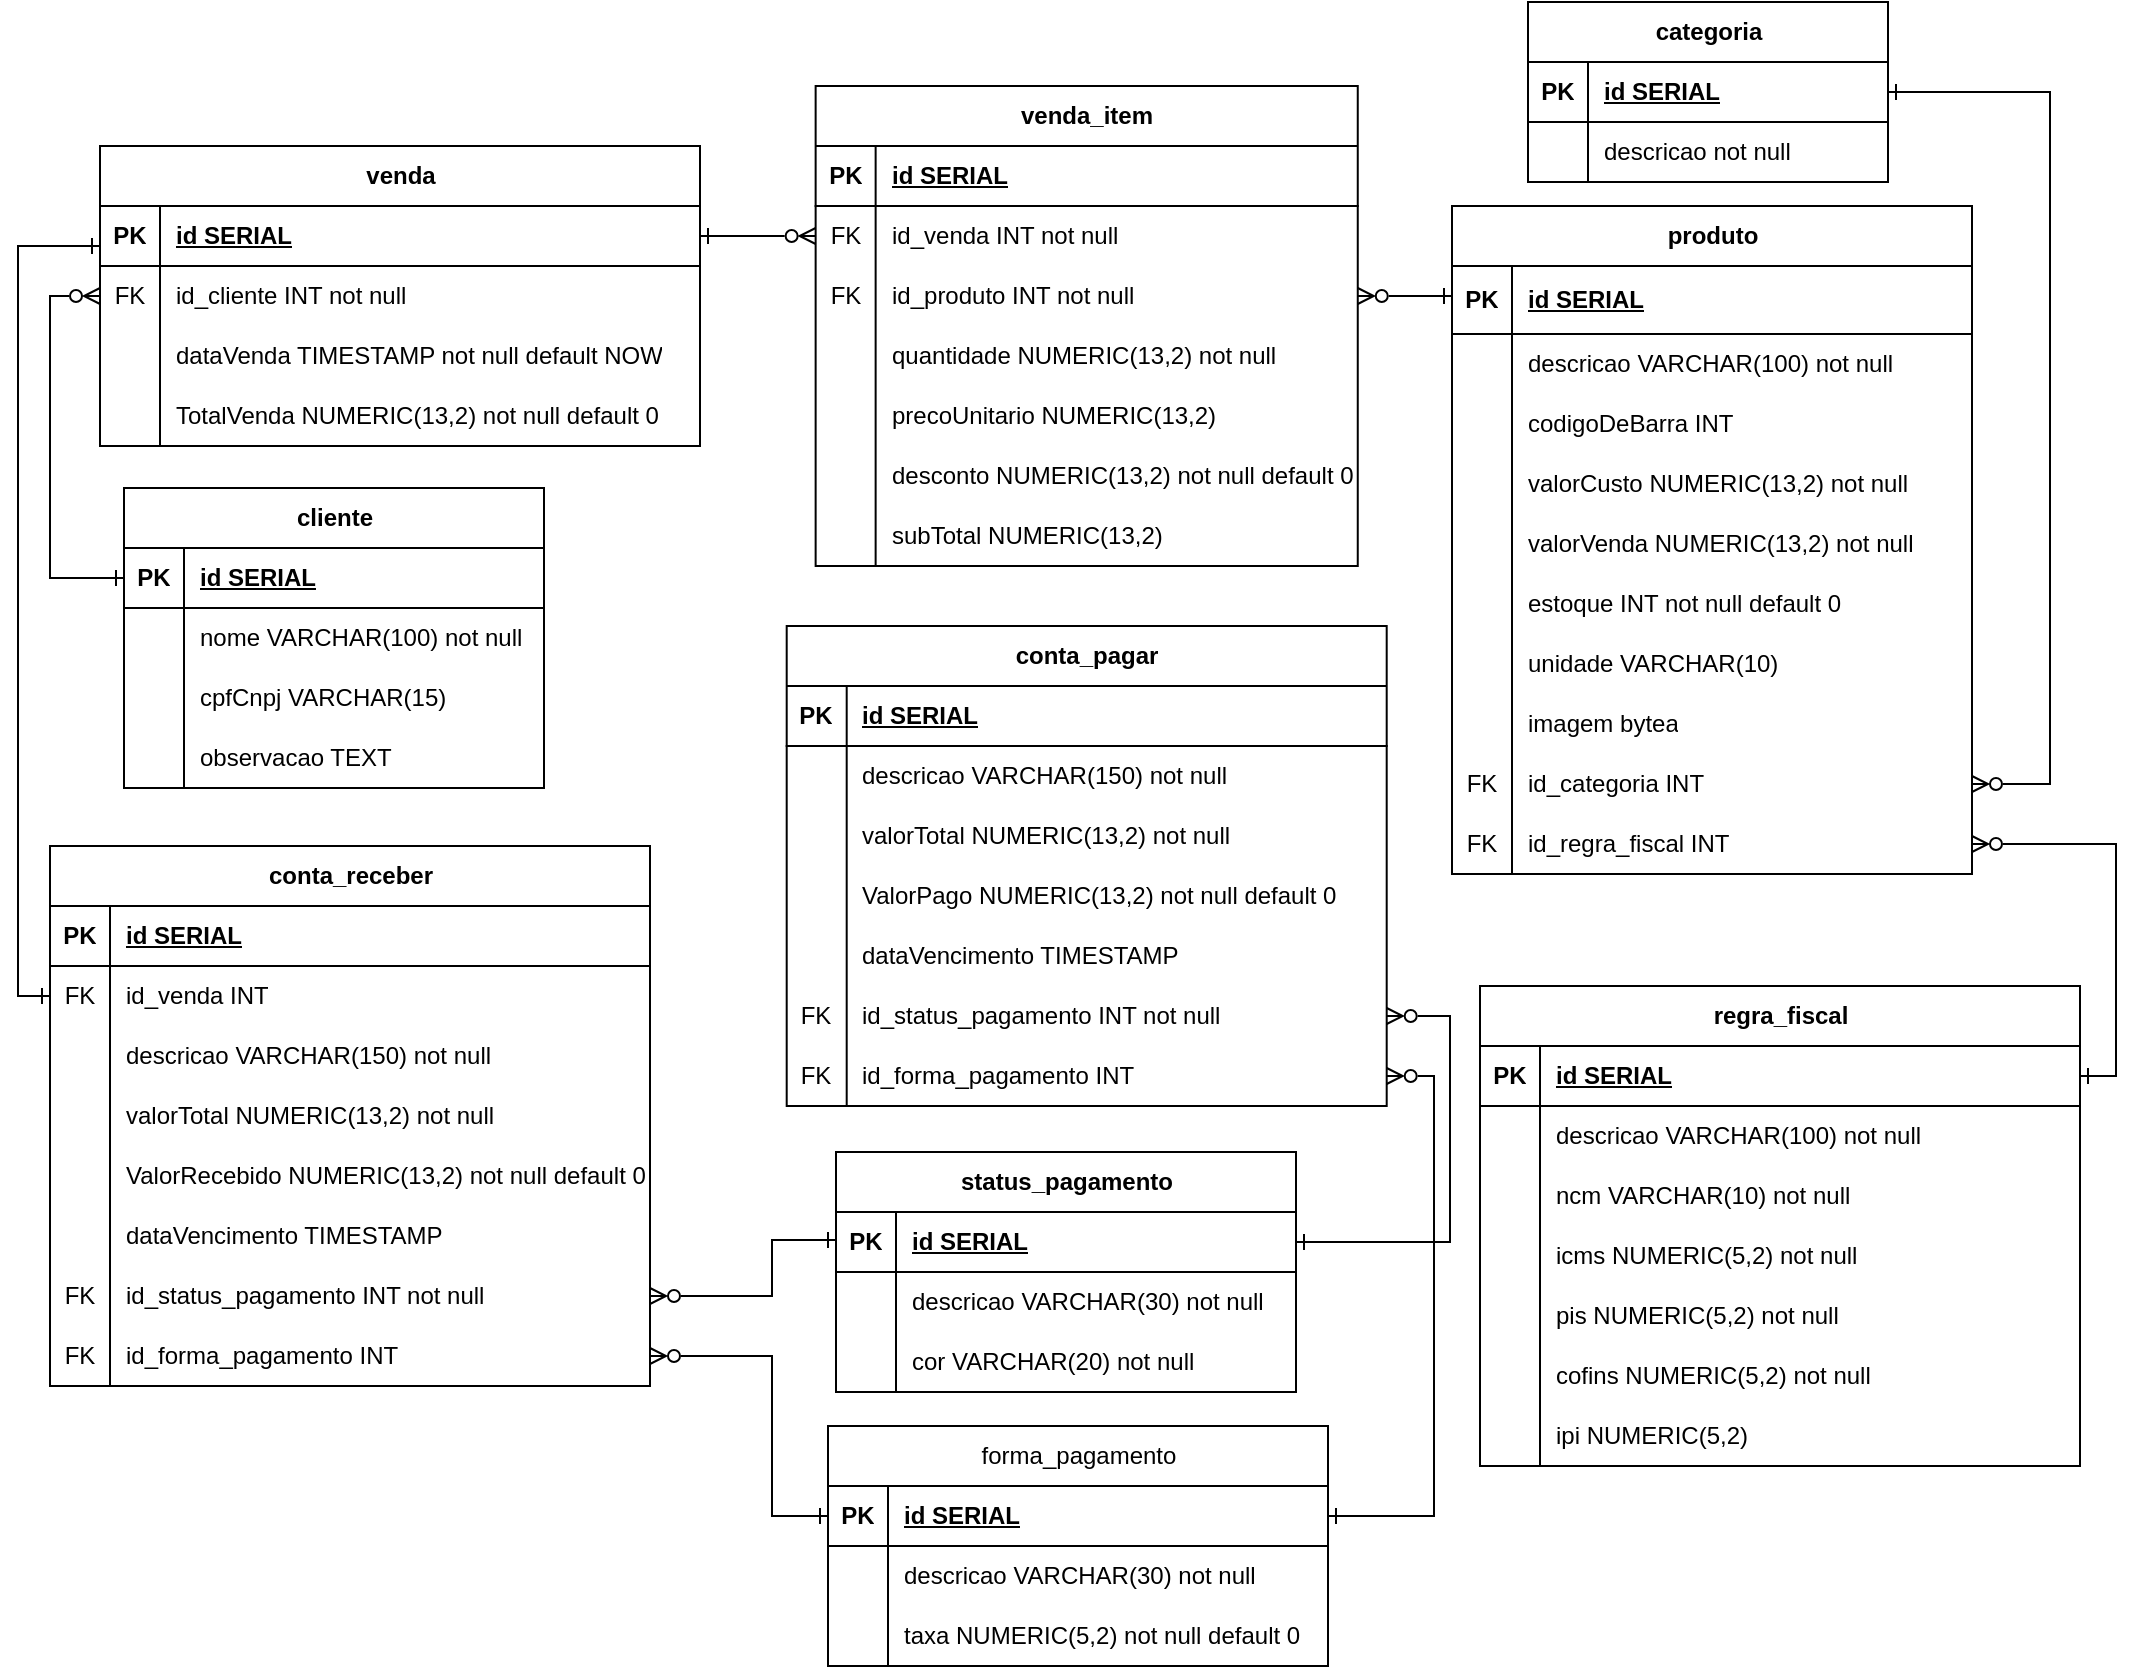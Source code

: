 <mxfile version="27.0.2">
  <diagram name="Página-1" id="K2KLSmOBLSTSUMp9H3h-">
    <mxGraphModel dx="1959" dy="1086" grid="0" gridSize="10" guides="1" tooltips="1" connect="1" arrows="1" fold="1" page="0" pageScale="1" pageWidth="827" pageHeight="1169" math="0" shadow="0">
      <root>
        <mxCell id="0" />
        <mxCell id="1" parent="0" />
        <mxCell id="qQGQdIKnWX4kxGFz2PuF-1" value="produto" style="shape=table;startSize=30;container=1;collapsible=1;childLayout=tableLayout;fixedRows=1;rowLines=0;fontStyle=1;align=center;resizeLast=1;html=1;" parent="1" vertex="1">
          <mxGeometry x="790" y="110" width="260" height="334" as="geometry" />
        </mxCell>
        <mxCell id="qQGQdIKnWX4kxGFz2PuF-2" value="" style="shape=tableRow;horizontal=0;startSize=0;swimlaneHead=0;swimlaneBody=0;fillColor=none;collapsible=0;dropTarget=0;points=[[0,0.5],[1,0.5]];portConstraint=eastwest;top=0;left=0;right=0;bottom=1;" parent="qQGQdIKnWX4kxGFz2PuF-1" vertex="1">
          <mxGeometry y="30" width="260" height="34" as="geometry" />
        </mxCell>
        <mxCell id="qQGQdIKnWX4kxGFz2PuF-3" value="PK" style="shape=partialRectangle;connectable=0;fillColor=none;top=0;left=0;bottom=0;right=0;fontStyle=1;overflow=hidden;whiteSpace=wrap;html=1;" parent="qQGQdIKnWX4kxGFz2PuF-2" vertex="1">
          <mxGeometry width="30" height="34" as="geometry">
            <mxRectangle width="30" height="34" as="alternateBounds" />
          </mxGeometry>
        </mxCell>
        <mxCell id="qQGQdIKnWX4kxGFz2PuF-4" value="id SERIAL" style="shape=partialRectangle;connectable=0;fillColor=none;top=0;left=0;bottom=0;right=0;align=left;spacingLeft=6;fontStyle=5;overflow=hidden;whiteSpace=wrap;html=1;" parent="qQGQdIKnWX4kxGFz2PuF-2" vertex="1">
          <mxGeometry x="30" width="230" height="34" as="geometry">
            <mxRectangle width="230" height="34" as="alternateBounds" />
          </mxGeometry>
        </mxCell>
        <mxCell id="qQGQdIKnWX4kxGFz2PuF-5" value="" style="shape=tableRow;horizontal=0;startSize=0;swimlaneHead=0;swimlaneBody=0;fillColor=none;collapsible=0;dropTarget=0;points=[[0,0.5],[1,0.5]];portConstraint=eastwest;top=0;left=0;right=0;bottom=0;" parent="qQGQdIKnWX4kxGFz2PuF-1" vertex="1">
          <mxGeometry y="64" width="260" height="30" as="geometry" />
        </mxCell>
        <mxCell id="qQGQdIKnWX4kxGFz2PuF-6" value="" style="shape=partialRectangle;connectable=0;fillColor=none;top=0;left=0;bottom=0;right=0;editable=1;overflow=hidden;whiteSpace=wrap;html=1;" parent="qQGQdIKnWX4kxGFz2PuF-5" vertex="1">
          <mxGeometry width="30" height="30" as="geometry">
            <mxRectangle width="30" height="30" as="alternateBounds" />
          </mxGeometry>
        </mxCell>
        <mxCell id="qQGQdIKnWX4kxGFz2PuF-7" value="descricao VARCHAR(100) not null" style="shape=partialRectangle;connectable=0;fillColor=none;top=0;left=0;bottom=0;right=0;align=left;spacingLeft=6;overflow=hidden;whiteSpace=wrap;html=1;" parent="qQGQdIKnWX4kxGFz2PuF-5" vertex="1">
          <mxGeometry x="30" width="230" height="30" as="geometry">
            <mxRectangle width="230" height="30" as="alternateBounds" />
          </mxGeometry>
        </mxCell>
        <mxCell id="qQGQdIKnWX4kxGFz2PuF-8" value="" style="shape=tableRow;horizontal=0;startSize=0;swimlaneHead=0;swimlaneBody=0;fillColor=none;collapsible=0;dropTarget=0;points=[[0,0.5],[1,0.5]];portConstraint=eastwest;top=0;left=0;right=0;bottom=0;" parent="qQGQdIKnWX4kxGFz2PuF-1" vertex="1">
          <mxGeometry y="94" width="260" height="30" as="geometry" />
        </mxCell>
        <mxCell id="qQGQdIKnWX4kxGFz2PuF-9" value="" style="shape=partialRectangle;connectable=0;fillColor=none;top=0;left=0;bottom=0;right=0;editable=1;overflow=hidden;whiteSpace=wrap;html=1;" parent="qQGQdIKnWX4kxGFz2PuF-8" vertex="1">
          <mxGeometry width="30" height="30" as="geometry">
            <mxRectangle width="30" height="30" as="alternateBounds" />
          </mxGeometry>
        </mxCell>
        <mxCell id="qQGQdIKnWX4kxGFz2PuF-10" value="codigoDeBarra INT" style="shape=partialRectangle;connectable=0;fillColor=none;top=0;left=0;bottom=0;right=0;align=left;spacingLeft=6;overflow=hidden;whiteSpace=wrap;html=1;" parent="qQGQdIKnWX4kxGFz2PuF-8" vertex="1">
          <mxGeometry x="30" width="230" height="30" as="geometry">
            <mxRectangle width="230" height="30" as="alternateBounds" />
          </mxGeometry>
        </mxCell>
        <mxCell id="qQGQdIKnWX4kxGFz2PuF-14" style="shape=tableRow;horizontal=0;startSize=0;swimlaneHead=0;swimlaneBody=0;fillColor=none;collapsible=0;dropTarget=0;points=[[0,0.5],[1,0.5]];portConstraint=eastwest;top=0;left=0;right=0;bottom=0;" parent="qQGQdIKnWX4kxGFz2PuF-1" vertex="1">
          <mxGeometry y="124" width="260" height="30" as="geometry" />
        </mxCell>
        <mxCell id="qQGQdIKnWX4kxGFz2PuF-15" style="shape=partialRectangle;connectable=0;fillColor=none;top=0;left=0;bottom=0;right=0;editable=1;overflow=hidden;whiteSpace=wrap;html=1;" parent="qQGQdIKnWX4kxGFz2PuF-14" vertex="1">
          <mxGeometry width="30" height="30" as="geometry">
            <mxRectangle width="30" height="30" as="alternateBounds" />
          </mxGeometry>
        </mxCell>
        <mxCell id="qQGQdIKnWX4kxGFz2PuF-16" value="valorCusto NUMERIC(13,2) not null" style="shape=partialRectangle;connectable=0;fillColor=none;top=0;left=0;bottom=0;right=0;align=left;spacingLeft=6;overflow=hidden;whiteSpace=wrap;html=1;" parent="qQGQdIKnWX4kxGFz2PuF-14" vertex="1">
          <mxGeometry x="30" width="230" height="30" as="geometry">
            <mxRectangle width="230" height="30" as="alternateBounds" />
          </mxGeometry>
        </mxCell>
        <mxCell id="qQGQdIKnWX4kxGFz2PuF-17" style="shape=tableRow;horizontal=0;startSize=0;swimlaneHead=0;swimlaneBody=0;fillColor=none;collapsible=0;dropTarget=0;points=[[0,0.5],[1,0.5]];portConstraint=eastwest;top=0;left=0;right=0;bottom=0;" parent="qQGQdIKnWX4kxGFz2PuF-1" vertex="1">
          <mxGeometry y="154" width="260" height="30" as="geometry" />
        </mxCell>
        <mxCell id="qQGQdIKnWX4kxGFz2PuF-18" style="shape=partialRectangle;connectable=0;fillColor=none;top=0;left=0;bottom=0;right=0;editable=1;overflow=hidden;whiteSpace=wrap;html=1;" parent="qQGQdIKnWX4kxGFz2PuF-17" vertex="1">
          <mxGeometry width="30" height="30" as="geometry">
            <mxRectangle width="30" height="30" as="alternateBounds" />
          </mxGeometry>
        </mxCell>
        <mxCell id="qQGQdIKnWX4kxGFz2PuF-19" value="valorVenda NUMERIC(13,2) not null" style="shape=partialRectangle;connectable=0;fillColor=none;top=0;left=0;bottom=0;right=0;align=left;spacingLeft=6;overflow=hidden;whiteSpace=wrap;html=1;" parent="qQGQdIKnWX4kxGFz2PuF-17" vertex="1">
          <mxGeometry x="30" width="230" height="30" as="geometry">
            <mxRectangle width="230" height="30" as="alternateBounds" />
          </mxGeometry>
        </mxCell>
        <mxCell id="qQGQdIKnWX4kxGFz2PuF-20" style="shape=tableRow;horizontal=0;startSize=0;swimlaneHead=0;swimlaneBody=0;fillColor=none;collapsible=0;dropTarget=0;points=[[0,0.5],[1,0.5]];portConstraint=eastwest;top=0;left=0;right=0;bottom=0;" parent="qQGQdIKnWX4kxGFz2PuF-1" vertex="1">
          <mxGeometry y="184" width="260" height="30" as="geometry" />
        </mxCell>
        <mxCell id="qQGQdIKnWX4kxGFz2PuF-21" style="shape=partialRectangle;connectable=0;fillColor=none;top=0;left=0;bottom=0;right=0;editable=1;overflow=hidden;whiteSpace=wrap;html=1;" parent="qQGQdIKnWX4kxGFz2PuF-20" vertex="1">
          <mxGeometry width="30" height="30" as="geometry">
            <mxRectangle width="30" height="30" as="alternateBounds" />
          </mxGeometry>
        </mxCell>
        <mxCell id="qQGQdIKnWX4kxGFz2PuF-22" value="estoque INT not null default 0" style="shape=partialRectangle;connectable=0;fillColor=none;top=0;left=0;bottom=0;right=0;align=left;spacingLeft=6;overflow=hidden;whiteSpace=wrap;html=1;" parent="qQGQdIKnWX4kxGFz2PuF-20" vertex="1">
          <mxGeometry x="30" width="230" height="30" as="geometry">
            <mxRectangle width="230" height="30" as="alternateBounds" />
          </mxGeometry>
        </mxCell>
        <mxCell id="qQGQdIKnWX4kxGFz2PuF-46" style="shape=tableRow;horizontal=0;startSize=0;swimlaneHead=0;swimlaneBody=0;fillColor=none;collapsible=0;dropTarget=0;points=[[0,0.5],[1,0.5]];portConstraint=eastwest;top=0;left=0;right=0;bottom=0;" parent="qQGQdIKnWX4kxGFz2PuF-1" vertex="1">
          <mxGeometry y="214" width="260" height="30" as="geometry" />
        </mxCell>
        <mxCell id="qQGQdIKnWX4kxGFz2PuF-47" style="shape=partialRectangle;connectable=0;fillColor=none;top=0;left=0;bottom=0;right=0;editable=1;overflow=hidden;whiteSpace=wrap;html=1;" parent="qQGQdIKnWX4kxGFz2PuF-46" vertex="1">
          <mxGeometry width="30" height="30" as="geometry">
            <mxRectangle width="30" height="30" as="alternateBounds" />
          </mxGeometry>
        </mxCell>
        <mxCell id="qQGQdIKnWX4kxGFz2PuF-48" value="unidade VARCHAR(10)" style="shape=partialRectangle;connectable=0;fillColor=none;top=0;left=0;bottom=0;right=0;align=left;spacingLeft=6;overflow=hidden;whiteSpace=wrap;html=1;" parent="qQGQdIKnWX4kxGFz2PuF-46" vertex="1">
          <mxGeometry x="30" width="230" height="30" as="geometry">
            <mxRectangle width="230" height="30" as="alternateBounds" />
          </mxGeometry>
        </mxCell>
        <mxCell id="qQGQdIKnWX4kxGFz2PuF-43" style="shape=tableRow;horizontal=0;startSize=0;swimlaneHead=0;swimlaneBody=0;fillColor=none;collapsible=0;dropTarget=0;points=[[0,0.5],[1,0.5]];portConstraint=eastwest;top=0;left=0;right=0;bottom=0;" parent="qQGQdIKnWX4kxGFz2PuF-1" vertex="1">
          <mxGeometry y="244" width="260" height="30" as="geometry" />
        </mxCell>
        <mxCell id="qQGQdIKnWX4kxGFz2PuF-44" style="shape=partialRectangle;connectable=0;fillColor=none;top=0;left=0;bottom=0;right=0;editable=1;overflow=hidden;whiteSpace=wrap;html=1;" parent="qQGQdIKnWX4kxGFz2PuF-43" vertex="1">
          <mxGeometry width="30" height="30" as="geometry">
            <mxRectangle width="30" height="30" as="alternateBounds" />
          </mxGeometry>
        </mxCell>
        <mxCell id="qQGQdIKnWX4kxGFz2PuF-45" value="imagem bytea" style="shape=partialRectangle;connectable=0;fillColor=none;top=0;left=0;bottom=0;right=0;align=left;spacingLeft=6;overflow=hidden;whiteSpace=wrap;html=1;" parent="qQGQdIKnWX4kxGFz2PuF-43" vertex="1">
          <mxGeometry x="30" width="230" height="30" as="geometry">
            <mxRectangle width="230" height="30" as="alternateBounds" />
          </mxGeometry>
        </mxCell>
        <mxCell id="qQGQdIKnWX4kxGFz2PuF-11" value="" style="shape=tableRow;horizontal=0;startSize=0;swimlaneHead=0;swimlaneBody=0;fillColor=none;collapsible=0;dropTarget=0;points=[[0,0.5],[1,0.5]];portConstraint=eastwest;top=0;left=0;right=0;bottom=0;" parent="qQGQdIKnWX4kxGFz2PuF-1" vertex="1">
          <mxGeometry y="274" width="260" height="30" as="geometry" />
        </mxCell>
        <mxCell id="qQGQdIKnWX4kxGFz2PuF-12" value="FK" style="shape=partialRectangle;connectable=0;fillColor=none;top=0;left=0;bottom=0;right=0;editable=1;overflow=hidden;whiteSpace=wrap;html=1;" parent="qQGQdIKnWX4kxGFz2PuF-11" vertex="1">
          <mxGeometry width="30" height="30" as="geometry">
            <mxRectangle width="30" height="30" as="alternateBounds" />
          </mxGeometry>
        </mxCell>
        <mxCell id="qQGQdIKnWX4kxGFz2PuF-13" value="id_categoria INT" style="shape=partialRectangle;connectable=0;fillColor=none;top=0;left=0;bottom=0;right=0;align=left;spacingLeft=6;overflow=hidden;whiteSpace=wrap;html=1;" parent="qQGQdIKnWX4kxGFz2PuF-11" vertex="1">
          <mxGeometry x="30" width="230" height="30" as="geometry">
            <mxRectangle width="230" height="30" as="alternateBounds" />
          </mxGeometry>
        </mxCell>
        <mxCell id="E2FKBZcKII2lxFIBEqq5-31" value="" style="shape=tableRow;horizontal=0;startSize=0;swimlaneHead=0;swimlaneBody=0;fillColor=none;collapsible=0;dropTarget=0;points=[[0,0.5],[1,0.5]];portConstraint=eastwest;top=0;left=0;right=0;bottom=0;" parent="qQGQdIKnWX4kxGFz2PuF-1" vertex="1">
          <mxGeometry y="304" width="260" height="30" as="geometry" />
        </mxCell>
        <mxCell id="E2FKBZcKII2lxFIBEqq5-32" value="FK" style="shape=partialRectangle;connectable=0;fillColor=none;top=0;left=0;bottom=0;right=0;editable=1;overflow=hidden;whiteSpace=wrap;html=1;" parent="E2FKBZcKII2lxFIBEqq5-31" vertex="1">
          <mxGeometry width="30" height="30" as="geometry">
            <mxRectangle width="30" height="30" as="alternateBounds" />
          </mxGeometry>
        </mxCell>
        <mxCell id="E2FKBZcKII2lxFIBEqq5-33" value="id_regra_fiscal INT" style="shape=partialRectangle;connectable=0;fillColor=none;top=0;left=0;bottom=0;right=0;align=left;spacingLeft=6;overflow=hidden;whiteSpace=wrap;html=1;" parent="E2FKBZcKII2lxFIBEqq5-31" vertex="1">
          <mxGeometry x="30" width="230" height="30" as="geometry">
            <mxRectangle width="230" height="30" as="alternateBounds" />
          </mxGeometry>
        </mxCell>
        <mxCell id="qQGQdIKnWX4kxGFz2PuF-26" value="categoria" style="shape=table;startSize=30;container=1;collapsible=1;childLayout=tableLayout;fixedRows=1;rowLines=0;fontStyle=1;align=center;resizeLast=1;html=1;" parent="1" vertex="1">
          <mxGeometry x="828" y="8" width="180" height="90" as="geometry" />
        </mxCell>
        <mxCell id="qQGQdIKnWX4kxGFz2PuF-27" value="" style="shape=tableRow;horizontal=0;startSize=0;swimlaneHead=0;swimlaneBody=0;fillColor=none;collapsible=0;dropTarget=0;points=[[0,0.5],[1,0.5]];portConstraint=eastwest;top=0;left=0;right=0;bottom=1;" parent="qQGQdIKnWX4kxGFz2PuF-26" vertex="1">
          <mxGeometry y="30" width="180" height="30" as="geometry" />
        </mxCell>
        <mxCell id="qQGQdIKnWX4kxGFz2PuF-28" value="PK" style="shape=partialRectangle;connectable=0;fillColor=none;top=0;left=0;bottom=0;right=0;fontStyle=1;overflow=hidden;whiteSpace=wrap;html=1;" parent="qQGQdIKnWX4kxGFz2PuF-27" vertex="1">
          <mxGeometry width="30" height="30" as="geometry">
            <mxRectangle width="30" height="30" as="alternateBounds" />
          </mxGeometry>
        </mxCell>
        <mxCell id="qQGQdIKnWX4kxGFz2PuF-29" value="id SERIAL" style="shape=partialRectangle;connectable=0;fillColor=none;top=0;left=0;bottom=0;right=0;align=left;spacingLeft=6;fontStyle=5;overflow=hidden;whiteSpace=wrap;html=1;" parent="qQGQdIKnWX4kxGFz2PuF-27" vertex="1">
          <mxGeometry x="30" width="150" height="30" as="geometry">
            <mxRectangle width="150" height="30" as="alternateBounds" />
          </mxGeometry>
        </mxCell>
        <mxCell id="qQGQdIKnWX4kxGFz2PuF-30" value="" style="shape=tableRow;horizontal=0;startSize=0;swimlaneHead=0;swimlaneBody=0;fillColor=none;collapsible=0;dropTarget=0;points=[[0,0.5],[1,0.5]];portConstraint=eastwest;top=0;left=0;right=0;bottom=0;" parent="qQGQdIKnWX4kxGFz2PuF-26" vertex="1">
          <mxGeometry y="60" width="180" height="30" as="geometry" />
        </mxCell>
        <mxCell id="qQGQdIKnWX4kxGFz2PuF-31" value="" style="shape=partialRectangle;connectable=0;fillColor=none;top=0;left=0;bottom=0;right=0;editable=1;overflow=hidden;whiteSpace=wrap;html=1;" parent="qQGQdIKnWX4kxGFz2PuF-30" vertex="1">
          <mxGeometry width="30" height="30" as="geometry">
            <mxRectangle width="30" height="30" as="alternateBounds" />
          </mxGeometry>
        </mxCell>
        <mxCell id="qQGQdIKnWX4kxGFz2PuF-32" value="descricao not null" style="shape=partialRectangle;connectable=0;fillColor=none;top=0;left=0;bottom=0;right=0;align=left;spacingLeft=6;overflow=hidden;whiteSpace=wrap;html=1;" parent="qQGQdIKnWX4kxGFz2PuF-30" vertex="1">
          <mxGeometry x="30" width="150" height="30" as="geometry">
            <mxRectangle width="150" height="30" as="alternateBounds" />
          </mxGeometry>
        </mxCell>
        <mxCell id="qQGQdIKnWX4kxGFz2PuF-42" style="edgeStyle=orthogonalEdgeStyle;rounded=0;orthogonalLoop=1;jettySize=auto;html=1;endArrow=ERzeroToMany;endFill=0;startArrow=ERone;startFill=0;" parent="1" source="qQGQdIKnWX4kxGFz2PuF-27" target="qQGQdIKnWX4kxGFz2PuF-11" edge="1">
          <mxGeometry relative="1" as="geometry">
            <Array as="points">
              <mxPoint x="1089" y="53" />
              <mxPoint x="1089" y="399" />
            </Array>
          </mxGeometry>
        </mxCell>
        <mxCell id="qQGQdIKnWX4kxGFz2PuF-49" value="venda" style="shape=table;startSize=30;container=1;collapsible=1;childLayout=tableLayout;fixedRows=1;rowLines=0;fontStyle=1;align=center;resizeLast=1;html=1;" parent="1" vertex="1">
          <mxGeometry x="114" y="80" width="300" height="150" as="geometry" />
        </mxCell>
        <mxCell id="qQGQdIKnWX4kxGFz2PuF-50" value="" style="shape=tableRow;horizontal=0;startSize=0;swimlaneHead=0;swimlaneBody=0;fillColor=none;collapsible=0;dropTarget=0;points=[[0,0.5],[1,0.5]];portConstraint=eastwest;top=0;left=0;right=0;bottom=1;" parent="qQGQdIKnWX4kxGFz2PuF-49" vertex="1">
          <mxGeometry y="30" width="300" height="30" as="geometry" />
        </mxCell>
        <mxCell id="qQGQdIKnWX4kxGFz2PuF-51" value="PK" style="shape=partialRectangle;connectable=0;fillColor=none;top=0;left=0;bottom=0;right=0;fontStyle=1;overflow=hidden;whiteSpace=wrap;html=1;" parent="qQGQdIKnWX4kxGFz2PuF-50" vertex="1">
          <mxGeometry width="30" height="30" as="geometry">
            <mxRectangle width="30" height="30" as="alternateBounds" />
          </mxGeometry>
        </mxCell>
        <mxCell id="qQGQdIKnWX4kxGFz2PuF-52" value="id SERIAL" style="shape=partialRectangle;connectable=0;fillColor=none;top=0;left=0;bottom=0;right=0;align=left;spacingLeft=6;fontStyle=5;overflow=hidden;whiteSpace=wrap;html=1;" parent="qQGQdIKnWX4kxGFz2PuF-50" vertex="1">
          <mxGeometry x="30" width="270" height="30" as="geometry">
            <mxRectangle width="270" height="30" as="alternateBounds" />
          </mxGeometry>
        </mxCell>
        <mxCell id="qQGQdIKnWX4kxGFz2PuF-53" value="" style="shape=tableRow;horizontal=0;startSize=0;swimlaneHead=0;swimlaneBody=0;fillColor=none;collapsible=0;dropTarget=0;points=[[0,0.5],[1,0.5]];portConstraint=eastwest;top=0;left=0;right=0;bottom=0;" parent="qQGQdIKnWX4kxGFz2PuF-49" vertex="1">
          <mxGeometry y="60" width="300" height="30" as="geometry" />
        </mxCell>
        <mxCell id="qQGQdIKnWX4kxGFz2PuF-54" value="FK" style="shape=partialRectangle;connectable=0;fillColor=none;top=0;left=0;bottom=0;right=0;editable=1;overflow=hidden;whiteSpace=wrap;html=1;" parent="qQGQdIKnWX4kxGFz2PuF-53" vertex="1">
          <mxGeometry width="30" height="30" as="geometry">
            <mxRectangle width="30" height="30" as="alternateBounds" />
          </mxGeometry>
        </mxCell>
        <mxCell id="qQGQdIKnWX4kxGFz2PuF-55" value="id_cliente INT not null" style="shape=partialRectangle;connectable=0;fillColor=none;top=0;left=0;bottom=0;right=0;align=left;spacingLeft=6;overflow=hidden;whiteSpace=wrap;html=1;" parent="qQGQdIKnWX4kxGFz2PuF-53" vertex="1">
          <mxGeometry x="30" width="270" height="30" as="geometry">
            <mxRectangle width="270" height="30" as="alternateBounds" />
          </mxGeometry>
        </mxCell>
        <mxCell id="qQGQdIKnWX4kxGFz2PuF-56" value="" style="shape=tableRow;horizontal=0;startSize=0;swimlaneHead=0;swimlaneBody=0;fillColor=none;collapsible=0;dropTarget=0;points=[[0,0.5],[1,0.5]];portConstraint=eastwest;top=0;left=0;right=0;bottom=0;" parent="qQGQdIKnWX4kxGFz2PuF-49" vertex="1">
          <mxGeometry y="90" width="300" height="30" as="geometry" />
        </mxCell>
        <mxCell id="qQGQdIKnWX4kxGFz2PuF-57" value="" style="shape=partialRectangle;connectable=0;fillColor=none;top=0;left=0;bottom=0;right=0;editable=1;overflow=hidden;whiteSpace=wrap;html=1;" parent="qQGQdIKnWX4kxGFz2PuF-56" vertex="1">
          <mxGeometry width="30" height="30" as="geometry">
            <mxRectangle width="30" height="30" as="alternateBounds" />
          </mxGeometry>
        </mxCell>
        <mxCell id="qQGQdIKnWX4kxGFz2PuF-58" value="dataVenda TIMESTAMP not null default NOW" style="shape=partialRectangle;connectable=0;fillColor=none;top=0;left=0;bottom=0;right=0;align=left;spacingLeft=6;overflow=hidden;whiteSpace=wrap;html=1;" parent="qQGQdIKnWX4kxGFz2PuF-56" vertex="1">
          <mxGeometry x="30" width="270" height="30" as="geometry">
            <mxRectangle width="270" height="30" as="alternateBounds" />
          </mxGeometry>
        </mxCell>
        <mxCell id="qQGQdIKnWX4kxGFz2PuF-59" value="" style="shape=tableRow;horizontal=0;startSize=0;swimlaneHead=0;swimlaneBody=0;fillColor=none;collapsible=0;dropTarget=0;points=[[0,0.5],[1,0.5]];portConstraint=eastwest;top=0;left=0;right=0;bottom=0;" parent="qQGQdIKnWX4kxGFz2PuF-49" vertex="1">
          <mxGeometry y="120" width="300" height="30" as="geometry" />
        </mxCell>
        <mxCell id="qQGQdIKnWX4kxGFz2PuF-60" value="" style="shape=partialRectangle;connectable=0;fillColor=none;top=0;left=0;bottom=0;right=0;editable=1;overflow=hidden;whiteSpace=wrap;html=1;" parent="qQGQdIKnWX4kxGFz2PuF-59" vertex="1">
          <mxGeometry width="30" height="30" as="geometry">
            <mxRectangle width="30" height="30" as="alternateBounds" />
          </mxGeometry>
        </mxCell>
        <mxCell id="qQGQdIKnWX4kxGFz2PuF-61" value="TotalVenda NUMERIC(13,2) not null default 0" style="shape=partialRectangle;connectable=0;fillColor=none;top=0;left=0;bottom=0;right=0;align=left;spacingLeft=6;overflow=hidden;whiteSpace=wrap;html=1;" parent="qQGQdIKnWX4kxGFz2PuF-59" vertex="1">
          <mxGeometry x="30" width="270" height="30" as="geometry">
            <mxRectangle width="270" height="30" as="alternateBounds" />
          </mxGeometry>
        </mxCell>
        <mxCell id="qQGQdIKnWX4kxGFz2PuF-62" value="venda_item" style="shape=table;startSize=30;container=1;collapsible=1;childLayout=tableLayout;fixedRows=1;rowLines=0;fontStyle=1;align=center;resizeLast=1;html=1;" parent="1" vertex="1">
          <mxGeometry x="471.82" y="50" width="271.06" height="240" as="geometry" />
        </mxCell>
        <mxCell id="qQGQdIKnWX4kxGFz2PuF-63" value="" style="shape=tableRow;horizontal=0;startSize=0;swimlaneHead=0;swimlaneBody=0;fillColor=none;collapsible=0;dropTarget=0;points=[[0,0.5],[1,0.5]];portConstraint=eastwest;top=0;left=0;right=0;bottom=1;" parent="qQGQdIKnWX4kxGFz2PuF-62" vertex="1">
          <mxGeometry y="30" width="271.06" height="30" as="geometry" />
        </mxCell>
        <mxCell id="qQGQdIKnWX4kxGFz2PuF-64" value="PK" style="shape=partialRectangle;connectable=0;fillColor=none;top=0;left=0;bottom=0;right=0;fontStyle=1;overflow=hidden;whiteSpace=wrap;html=1;" parent="qQGQdIKnWX4kxGFz2PuF-63" vertex="1">
          <mxGeometry width="30" height="30" as="geometry">
            <mxRectangle width="30" height="30" as="alternateBounds" />
          </mxGeometry>
        </mxCell>
        <mxCell id="qQGQdIKnWX4kxGFz2PuF-65" value="id SERIAL" style="shape=partialRectangle;connectable=0;fillColor=none;top=0;left=0;bottom=0;right=0;align=left;spacingLeft=6;fontStyle=5;overflow=hidden;whiteSpace=wrap;html=1;" parent="qQGQdIKnWX4kxGFz2PuF-63" vertex="1">
          <mxGeometry x="30" width="241.06" height="30" as="geometry">
            <mxRectangle width="241.06" height="30" as="alternateBounds" />
          </mxGeometry>
        </mxCell>
        <mxCell id="qQGQdIKnWX4kxGFz2PuF-66" value="" style="shape=tableRow;horizontal=0;startSize=0;swimlaneHead=0;swimlaneBody=0;fillColor=none;collapsible=0;dropTarget=0;points=[[0,0.5],[1,0.5]];portConstraint=eastwest;top=0;left=0;right=0;bottom=0;" parent="qQGQdIKnWX4kxGFz2PuF-62" vertex="1">
          <mxGeometry y="60" width="271.06" height="30" as="geometry" />
        </mxCell>
        <mxCell id="qQGQdIKnWX4kxGFz2PuF-67" value="FK" style="shape=partialRectangle;connectable=0;fillColor=none;top=0;left=0;bottom=0;right=0;editable=1;overflow=hidden;whiteSpace=wrap;html=1;" parent="qQGQdIKnWX4kxGFz2PuF-66" vertex="1">
          <mxGeometry width="30" height="30" as="geometry">
            <mxRectangle width="30" height="30" as="alternateBounds" />
          </mxGeometry>
        </mxCell>
        <mxCell id="qQGQdIKnWX4kxGFz2PuF-68" value="id_venda INT not null" style="shape=partialRectangle;connectable=0;fillColor=none;top=0;left=0;bottom=0;right=0;align=left;spacingLeft=6;overflow=hidden;whiteSpace=wrap;html=1;" parent="qQGQdIKnWX4kxGFz2PuF-66" vertex="1">
          <mxGeometry x="30" width="241.06" height="30" as="geometry">
            <mxRectangle width="241.06" height="30" as="alternateBounds" />
          </mxGeometry>
        </mxCell>
        <mxCell id="qQGQdIKnWX4kxGFz2PuF-69" value="" style="shape=tableRow;horizontal=0;startSize=0;swimlaneHead=0;swimlaneBody=0;fillColor=none;collapsible=0;dropTarget=0;points=[[0,0.5],[1,0.5]];portConstraint=eastwest;top=0;left=0;right=0;bottom=0;" parent="qQGQdIKnWX4kxGFz2PuF-62" vertex="1">
          <mxGeometry y="90" width="271.06" height="30" as="geometry" />
        </mxCell>
        <mxCell id="qQGQdIKnWX4kxGFz2PuF-70" value="FK" style="shape=partialRectangle;connectable=0;fillColor=none;top=0;left=0;bottom=0;right=0;editable=1;overflow=hidden;whiteSpace=wrap;html=1;" parent="qQGQdIKnWX4kxGFz2PuF-69" vertex="1">
          <mxGeometry width="30" height="30" as="geometry">
            <mxRectangle width="30" height="30" as="alternateBounds" />
          </mxGeometry>
        </mxCell>
        <mxCell id="qQGQdIKnWX4kxGFz2PuF-71" value="id_produto INT not null" style="shape=partialRectangle;connectable=0;fillColor=none;top=0;left=0;bottom=0;right=0;align=left;spacingLeft=6;overflow=hidden;whiteSpace=wrap;html=1;" parent="qQGQdIKnWX4kxGFz2PuF-69" vertex="1">
          <mxGeometry x="30" width="241.06" height="30" as="geometry">
            <mxRectangle width="241.06" height="30" as="alternateBounds" />
          </mxGeometry>
        </mxCell>
        <mxCell id="qQGQdIKnWX4kxGFz2PuF-72" value="" style="shape=tableRow;horizontal=0;startSize=0;swimlaneHead=0;swimlaneBody=0;fillColor=none;collapsible=0;dropTarget=0;points=[[0,0.5],[1,0.5]];portConstraint=eastwest;top=0;left=0;right=0;bottom=0;" parent="qQGQdIKnWX4kxGFz2PuF-62" vertex="1">
          <mxGeometry y="120" width="271.06" height="30" as="geometry" />
        </mxCell>
        <mxCell id="qQGQdIKnWX4kxGFz2PuF-73" value="" style="shape=partialRectangle;connectable=0;fillColor=none;top=0;left=0;bottom=0;right=0;editable=1;overflow=hidden;whiteSpace=wrap;html=1;" parent="qQGQdIKnWX4kxGFz2PuF-72" vertex="1">
          <mxGeometry width="30" height="30" as="geometry">
            <mxRectangle width="30" height="30" as="alternateBounds" />
          </mxGeometry>
        </mxCell>
        <mxCell id="qQGQdIKnWX4kxGFz2PuF-74" value="quantidade NUMERIC(13,2) not null" style="shape=partialRectangle;connectable=0;fillColor=none;top=0;left=0;bottom=0;right=0;align=left;spacingLeft=6;overflow=hidden;whiteSpace=wrap;html=1;" parent="qQGQdIKnWX4kxGFz2PuF-72" vertex="1">
          <mxGeometry x="30" width="241.06" height="30" as="geometry">
            <mxRectangle width="241.06" height="30" as="alternateBounds" />
          </mxGeometry>
        </mxCell>
        <mxCell id="qQGQdIKnWX4kxGFz2PuF-76" style="shape=tableRow;horizontal=0;startSize=0;swimlaneHead=0;swimlaneBody=0;fillColor=none;collapsible=0;dropTarget=0;points=[[0,0.5],[1,0.5]];portConstraint=eastwest;top=0;left=0;right=0;bottom=0;" parent="qQGQdIKnWX4kxGFz2PuF-62" vertex="1">
          <mxGeometry y="150" width="271.06" height="30" as="geometry" />
        </mxCell>
        <mxCell id="qQGQdIKnWX4kxGFz2PuF-77" style="shape=partialRectangle;connectable=0;fillColor=none;top=0;left=0;bottom=0;right=0;editable=1;overflow=hidden;whiteSpace=wrap;html=1;" parent="qQGQdIKnWX4kxGFz2PuF-76" vertex="1">
          <mxGeometry width="30" height="30" as="geometry">
            <mxRectangle width="30" height="30" as="alternateBounds" />
          </mxGeometry>
        </mxCell>
        <mxCell id="qQGQdIKnWX4kxGFz2PuF-78" value="precoUnitario NUMERIC(13,2)" style="shape=partialRectangle;connectable=0;fillColor=none;top=0;left=0;bottom=0;right=0;align=left;spacingLeft=6;overflow=hidden;whiteSpace=wrap;html=1;" parent="qQGQdIKnWX4kxGFz2PuF-76" vertex="1">
          <mxGeometry x="30" width="241.06" height="30" as="geometry">
            <mxRectangle width="241.06" height="30" as="alternateBounds" />
          </mxGeometry>
        </mxCell>
        <mxCell id="qQGQdIKnWX4kxGFz2PuF-187" style="shape=tableRow;horizontal=0;startSize=0;swimlaneHead=0;swimlaneBody=0;fillColor=none;collapsible=0;dropTarget=0;points=[[0,0.5],[1,0.5]];portConstraint=eastwest;top=0;left=0;right=0;bottom=0;" parent="qQGQdIKnWX4kxGFz2PuF-62" vertex="1">
          <mxGeometry y="180" width="271.06" height="30" as="geometry" />
        </mxCell>
        <mxCell id="qQGQdIKnWX4kxGFz2PuF-188" style="shape=partialRectangle;connectable=0;fillColor=none;top=0;left=0;bottom=0;right=0;editable=1;overflow=hidden;whiteSpace=wrap;html=1;" parent="qQGQdIKnWX4kxGFz2PuF-187" vertex="1">
          <mxGeometry width="30" height="30" as="geometry">
            <mxRectangle width="30" height="30" as="alternateBounds" />
          </mxGeometry>
        </mxCell>
        <mxCell id="qQGQdIKnWX4kxGFz2PuF-189" value="desconto NUMERIC(13,2) not null default 0" style="shape=partialRectangle;connectable=0;fillColor=none;top=0;left=0;bottom=0;right=0;align=left;spacingLeft=6;overflow=hidden;whiteSpace=wrap;html=1;" parent="qQGQdIKnWX4kxGFz2PuF-187" vertex="1">
          <mxGeometry x="30" width="241.06" height="30" as="geometry">
            <mxRectangle width="241.06" height="30" as="alternateBounds" />
          </mxGeometry>
        </mxCell>
        <mxCell id="qQGQdIKnWX4kxGFz2PuF-79" style="shape=tableRow;horizontal=0;startSize=0;swimlaneHead=0;swimlaneBody=0;fillColor=none;collapsible=0;dropTarget=0;points=[[0,0.5],[1,0.5]];portConstraint=eastwest;top=0;left=0;right=0;bottom=0;" parent="qQGQdIKnWX4kxGFz2PuF-62" vertex="1">
          <mxGeometry y="210" width="271.06" height="30" as="geometry" />
        </mxCell>
        <mxCell id="qQGQdIKnWX4kxGFz2PuF-80" style="shape=partialRectangle;connectable=0;fillColor=none;top=0;left=0;bottom=0;right=0;editable=1;overflow=hidden;whiteSpace=wrap;html=1;" parent="qQGQdIKnWX4kxGFz2PuF-79" vertex="1">
          <mxGeometry width="30" height="30" as="geometry">
            <mxRectangle width="30" height="30" as="alternateBounds" />
          </mxGeometry>
        </mxCell>
        <mxCell id="qQGQdIKnWX4kxGFz2PuF-81" value="subTotal NUMERIC(13,2)" style="shape=partialRectangle;connectable=0;fillColor=none;top=0;left=0;bottom=0;right=0;align=left;spacingLeft=6;overflow=hidden;whiteSpace=wrap;html=1;" parent="qQGQdIKnWX4kxGFz2PuF-79" vertex="1">
          <mxGeometry x="30" width="241.06" height="30" as="geometry">
            <mxRectangle width="241.06" height="30" as="alternateBounds" />
          </mxGeometry>
        </mxCell>
        <mxCell id="qQGQdIKnWX4kxGFz2PuF-75" style="edgeStyle=orthogonalEdgeStyle;rounded=0;orthogonalLoop=1;jettySize=auto;html=1;startArrow=ERone;startFill=0;endArrow=ERzeroToMany;endFill=0;" parent="1" source="qQGQdIKnWX4kxGFz2PuF-50" target="qQGQdIKnWX4kxGFz2PuF-66" edge="1">
          <mxGeometry relative="1" as="geometry">
            <mxPoint x="450" y="170" as="targetPoint" />
            <Array as="points" />
          </mxGeometry>
        </mxCell>
        <mxCell id="qQGQdIKnWX4kxGFz2PuF-83" style="edgeStyle=orthogonalEdgeStyle;rounded=0;orthogonalLoop=1;jettySize=auto;html=1;startArrow=ERone;startFill=0;endArrow=ERzeroToMany;endFill=0;" parent="1" source="qQGQdIKnWX4kxGFz2PuF-2" target="qQGQdIKnWX4kxGFz2PuF-69" edge="1">
          <mxGeometry relative="1" as="geometry">
            <Array as="points">
              <mxPoint x="780" y="155" />
              <mxPoint x="780" y="155" />
            </Array>
          </mxGeometry>
        </mxCell>
        <mxCell id="qQGQdIKnWX4kxGFz2PuF-84" value="cliente" style="shape=table;startSize=30;container=1;collapsible=1;childLayout=tableLayout;fixedRows=1;rowLines=0;fontStyle=1;align=center;resizeLast=1;html=1;" parent="1" vertex="1">
          <mxGeometry x="126" y="251" width="210" height="150" as="geometry" />
        </mxCell>
        <mxCell id="qQGQdIKnWX4kxGFz2PuF-85" value="" style="shape=tableRow;horizontal=0;startSize=0;swimlaneHead=0;swimlaneBody=0;fillColor=none;collapsible=0;dropTarget=0;points=[[0,0.5],[1,0.5]];portConstraint=eastwest;top=0;left=0;right=0;bottom=1;" parent="qQGQdIKnWX4kxGFz2PuF-84" vertex="1">
          <mxGeometry y="30" width="210" height="30" as="geometry" />
        </mxCell>
        <mxCell id="qQGQdIKnWX4kxGFz2PuF-86" value="PK" style="shape=partialRectangle;connectable=0;fillColor=none;top=0;left=0;bottom=0;right=0;fontStyle=1;overflow=hidden;whiteSpace=wrap;html=1;" parent="qQGQdIKnWX4kxGFz2PuF-85" vertex="1">
          <mxGeometry width="30" height="30" as="geometry">
            <mxRectangle width="30" height="30" as="alternateBounds" />
          </mxGeometry>
        </mxCell>
        <mxCell id="qQGQdIKnWX4kxGFz2PuF-87" value="id SERIAL" style="shape=partialRectangle;connectable=0;fillColor=none;top=0;left=0;bottom=0;right=0;align=left;spacingLeft=6;fontStyle=5;overflow=hidden;whiteSpace=wrap;html=1;" parent="qQGQdIKnWX4kxGFz2PuF-85" vertex="1">
          <mxGeometry x="30" width="180" height="30" as="geometry">
            <mxRectangle width="180" height="30" as="alternateBounds" />
          </mxGeometry>
        </mxCell>
        <mxCell id="qQGQdIKnWX4kxGFz2PuF-88" value="" style="shape=tableRow;horizontal=0;startSize=0;swimlaneHead=0;swimlaneBody=0;fillColor=none;collapsible=0;dropTarget=0;points=[[0,0.5],[1,0.5]];portConstraint=eastwest;top=0;left=0;right=0;bottom=0;" parent="qQGQdIKnWX4kxGFz2PuF-84" vertex="1">
          <mxGeometry y="60" width="210" height="30" as="geometry" />
        </mxCell>
        <mxCell id="qQGQdIKnWX4kxGFz2PuF-89" value="" style="shape=partialRectangle;connectable=0;fillColor=none;top=0;left=0;bottom=0;right=0;editable=1;overflow=hidden;whiteSpace=wrap;html=1;" parent="qQGQdIKnWX4kxGFz2PuF-88" vertex="1">
          <mxGeometry width="30" height="30" as="geometry">
            <mxRectangle width="30" height="30" as="alternateBounds" />
          </mxGeometry>
        </mxCell>
        <mxCell id="qQGQdIKnWX4kxGFz2PuF-90" value="nome VARCHAR(100) not null" style="shape=partialRectangle;connectable=0;fillColor=none;top=0;left=0;bottom=0;right=0;align=left;spacingLeft=6;overflow=hidden;whiteSpace=wrap;html=1;" parent="qQGQdIKnWX4kxGFz2PuF-88" vertex="1">
          <mxGeometry x="30" width="180" height="30" as="geometry">
            <mxRectangle width="180" height="30" as="alternateBounds" />
          </mxGeometry>
        </mxCell>
        <mxCell id="qQGQdIKnWX4kxGFz2PuF-91" value="" style="shape=tableRow;horizontal=0;startSize=0;swimlaneHead=0;swimlaneBody=0;fillColor=none;collapsible=0;dropTarget=0;points=[[0,0.5],[1,0.5]];portConstraint=eastwest;top=0;left=0;right=0;bottom=0;" parent="qQGQdIKnWX4kxGFz2PuF-84" vertex="1">
          <mxGeometry y="90" width="210" height="30" as="geometry" />
        </mxCell>
        <mxCell id="qQGQdIKnWX4kxGFz2PuF-92" value="" style="shape=partialRectangle;connectable=0;fillColor=none;top=0;left=0;bottom=0;right=0;editable=1;overflow=hidden;whiteSpace=wrap;html=1;" parent="qQGQdIKnWX4kxGFz2PuF-91" vertex="1">
          <mxGeometry width="30" height="30" as="geometry">
            <mxRectangle width="30" height="30" as="alternateBounds" />
          </mxGeometry>
        </mxCell>
        <mxCell id="qQGQdIKnWX4kxGFz2PuF-93" value="cpfCnpj VARCHAR(15)" style="shape=partialRectangle;connectable=0;fillColor=none;top=0;left=0;bottom=0;right=0;align=left;spacingLeft=6;overflow=hidden;whiteSpace=wrap;html=1;" parent="qQGQdIKnWX4kxGFz2PuF-91" vertex="1">
          <mxGeometry x="30" width="180" height="30" as="geometry">
            <mxRectangle width="180" height="30" as="alternateBounds" />
          </mxGeometry>
        </mxCell>
        <mxCell id="qQGQdIKnWX4kxGFz2PuF-94" value="" style="shape=tableRow;horizontal=0;startSize=0;swimlaneHead=0;swimlaneBody=0;fillColor=none;collapsible=0;dropTarget=0;points=[[0,0.5],[1,0.5]];portConstraint=eastwest;top=0;left=0;right=0;bottom=0;" parent="qQGQdIKnWX4kxGFz2PuF-84" vertex="1">
          <mxGeometry y="120" width="210" height="30" as="geometry" />
        </mxCell>
        <mxCell id="qQGQdIKnWX4kxGFz2PuF-95" value="" style="shape=partialRectangle;connectable=0;fillColor=none;top=0;left=0;bottom=0;right=0;editable=1;overflow=hidden;whiteSpace=wrap;html=1;" parent="qQGQdIKnWX4kxGFz2PuF-94" vertex="1">
          <mxGeometry width="30" height="30" as="geometry">
            <mxRectangle width="30" height="30" as="alternateBounds" />
          </mxGeometry>
        </mxCell>
        <mxCell id="qQGQdIKnWX4kxGFz2PuF-96" value="observacao TEXT" style="shape=partialRectangle;connectable=0;fillColor=none;top=0;left=0;bottom=0;right=0;align=left;spacingLeft=6;overflow=hidden;whiteSpace=wrap;html=1;" parent="qQGQdIKnWX4kxGFz2PuF-94" vertex="1">
          <mxGeometry x="30" width="180" height="30" as="geometry">
            <mxRectangle width="180" height="30" as="alternateBounds" />
          </mxGeometry>
        </mxCell>
        <mxCell id="qQGQdIKnWX4kxGFz2PuF-99" style="edgeStyle=orthogonalEdgeStyle;rounded=0;orthogonalLoop=1;jettySize=auto;html=1;startArrow=ERone;startFill=0;endArrow=ERzeroToMany;endFill=0;exitX=0;exitY=0.5;exitDx=0;exitDy=0;entryX=0;entryY=0.5;entryDx=0;entryDy=0;" parent="1" source="qQGQdIKnWX4kxGFz2PuF-85" target="qQGQdIKnWX4kxGFz2PuF-53" edge="1">
          <mxGeometry relative="1" as="geometry">
            <mxPoint x="20" y="160" as="sourcePoint" />
            <Array as="points">
              <mxPoint x="89" y="296" />
              <mxPoint x="89" y="155" />
            </Array>
            <mxPoint x="23" y="174" as="targetPoint" />
          </mxGeometry>
        </mxCell>
        <mxCell id="qQGQdIKnWX4kxGFz2PuF-100" value="conta_receber" style="shape=table;startSize=30;container=1;collapsible=1;childLayout=tableLayout;fixedRows=1;rowLines=0;fontStyle=1;align=center;resizeLast=1;html=1;" parent="1" vertex="1">
          <mxGeometry x="89" y="430" width="300" height="270" as="geometry" />
        </mxCell>
        <mxCell id="qQGQdIKnWX4kxGFz2PuF-101" value="" style="shape=tableRow;horizontal=0;startSize=0;swimlaneHead=0;swimlaneBody=0;fillColor=none;collapsible=0;dropTarget=0;points=[[0,0.5],[1,0.5]];portConstraint=eastwest;top=0;left=0;right=0;bottom=1;" parent="qQGQdIKnWX4kxGFz2PuF-100" vertex="1">
          <mxGeometry y="30" width="300" height="30" as="geometry" />
        </mxCell>
        <mxCell id="qQGQdIKnWX4kxGFz2PuF-102" value="PK" style="shape=partialRectangle;connectable=0;fillColor=none;top=0;left=0;bottom=0;right=0;fontStyle=1;overflow=hidden;whiteSpace=wrap;html=1;" parent="qQGQdIKnWX4kxGFz2PuF-101" vertex="1">
          <mxGeometry width="30" height="30" as="geometry">
            <mxRectangle width="30" height="30" as="alternateBounds" />
          </mxGeometry>
        </mxCell>
        <mxCell id="qQGQdIKnWX4kxGFz2PuF-103" value="id SERIAL" style="shape=partialRectangle;connectable=0;fillColor=none;top=0;left=0;bottom=0;right=0;align=left;spacingLeft=6;fontStyle=5;overflow=hidden;whiteSpace=wrap;html=1;" parent="qQGQdIKnWX4kxGFz2PuF-101" vertex="1">
          <mxGeometry x="30" width="270" height="30" as="geometry">
            <mxRectangle width="270" height="30" as="alternateBounds" />
          </mxGeometry>
        </mxCell>
        <mxCell id="qQGQdIKnWX4kxGFz2PuF-104" value="" style="shape=tableRow;horizontal=0;startSize=0;swimlaneHead=0;swimlaneBody=0;fillColor=none;collapsible=0;dropTarget=0;points=[[0,0.5],[1,0.5]];portConstraint=eastwest;top=0;left=0;right=0;bottom=0;" parent="qQGQdIKnWX4kxGFz2PuF-100" vertex="1">
          <mxGeometry y="60" width="300" height="30" as="geometry" />
        </mxCell>
        <mxCell id="qQGQdIKnWX4kxGFz2PuF-105" value="FK" style="shape=partialRectangle;connectable=0;fillColor=none;top=0;left=0;bottom=0;right=0;editable=1;overflow=hidden;whiteSpace=wrap;html=1;" parent="qQGQdIKnWX4kxGFz2PuF-104" vertex="1">
          <mxGeometry width="30" height="30" as="geometry">
            <mxRectangle width="30" height="30" as="alternateBounds" />
          </mxGeometry>
        </mxCell>
        <mxCell id="qQGQdIKnWX4kxGFz2PuF-106" value="id_venda INT" style="shape=partialRectangle;connectable=0;fillColor=none;top=0;left=0;bottom=0;right=0;align=left;spacingLeft=6;overflow=hidden;whiteSpace=wrap;html=1;" parent="qQGQdIKnWX4kxGFz2PuF-104" vertex="1">
          <mxGeometry x="30" width="270" height="30" as="geometry">
            <mxRectangle width="270" height="30" as="alternateBounds" />
          </mxGeometry>
        </mxCell>
        <mxCell id="qQGQdIKnWX4kxGFz2PuF-178" style="shape=tableRow;horizontal=0;startSize=0;swimlaneHead=0;swimlaneBody=0;fillColor=none;collapsible=0;dropTarget=0;points=[[0,0.5],[1,0.5]];portConstraint=eastwest;top=0;left=0;right=0;bottom=0;" parent="qQGQdIKnWX4kxGFz2PuF-100" vertex="1">
          <mxGeometry y="90" width="300" height="30" as="geometry" />
        </mxCell>
        <mxCell id="qQGQdIKnWX4kxGFz2PuF-179" style="shape=partialRectangle;connectable=0;fillColor=none;top=0;left=0;bottom=0;right=0;editable=1;overflow=hidden;whiteSpace=wrap;html=1;" parent="qQGQdIKnWX4kxGFz2PuF-178" vertex="1">
          <mxGeometry width="30" height="30" as="geometry">
            <mxRectangle width="30" height="30" as="alternateBounds" />
          </mxGeometry>
        </mxCell>
        <mxCell id="qQGQdIKnWX4kxGFz2PuF-180" value="descricao VARCHAR(150) not null" style="shape=partialRectangle;connectable=0;fillColor=none;top=0;left=0;bottom=0;right=0;align=left;spacingLeft=6;overflow=hidden;whiteSpace=wrap;html=1;" parent="qQGQdIKnWX4kxGFz2PuF-178" vertex="1">
          <mxGeometry x="30" width="270" height="30" as="geometry">
            <mxRectangle width="270" height="30" as="alternateBounds" />
          </mxGeometry>
        </mxCell>
        <mxCell id="qQGQdIKnWX4kxGFz2PuF-107" value="" style="shape=tableRow;horizontal=0;startSize=0;swimlaneHead=0;swimlaneBody=0;fillColor=none;collapsible=0;dropTarget=0;points=[[0,0.5],[1,0.5]];portConstraint=eastwest;top=0;left=0;right=0;bottom=0;" parent="qQGQdIKnWX4kxGFz2PuF-100" vertex="1">
          <mxGeometry y="120" width="300" height="30" as="geometry" />
        </mxCell>
        <mxCell id="qQGQdIKnWX4kxGFz2PuF-108" value="" style="shape=partialRectangle;connectable=0;fillColor=none;top=0;left=0;bottom=0;right=0;editable=1;overflow=hidden;whiteSpace=wrap;html=1;" parent="qQGQdIKnWX4kxGFz2PuF-107" vertex="1">
          <mxGeometry width="30" height="30" as="geometry">
            <mxRectangle width="30" height="30" as="alternateBounds" />
          </mxGeometry>
        </mxCell>
        <mxCell id="qQGQdIKnWX4kxGFz2PuF-109" value="valorTotal NUMERIC(13,2) not null" style="shape=partialRectangle;connectable=0;fillColor=none;top=0;left=0;bottom=0;right=0;align=left;spacingLeft=6;overflow=hidden;whiteSpace=wrap;html=1;" parent="qQGQdIKnWX4kxGFz2PuF-107" vertex="1">
          <mxGeometry x="30" width="270" height="30" as="geometry">
            <mxRectangle width="270" height="30" as="alternateBounds" />
          </mxGeometry>
        </mxCell>
        <mxCell id="qQGQdIKnWX4kxGFz2PuF-110" value="" style="shape=tableRow;horizontal=0;startSize=0;swimlaneHead=0;swimlaneBody=0;fillColor=none;collapsible=0;dropTarget=0;points=[[0,0.5],[1,0.5]];portConstraint=eastwest;top=0;left=0;right=0;bottom=0;" parent="qQGQdIKnWX4kxGFz2PuF-100" vertex="1">
          <mxGeometry y="150" width="300" height="30" as="geometry" />
        </mxCell>
        <mxCell id="qQGQdIKnWX4kxGFz2PuF-111" value="" style="shape=partialRectangle;connectable=0;fillColor=none;top=0;left=0;bottom=0;right=0;editable=1;overflow=hidden;whiteSpace=wrap;html=1;" parent="qQGQdIKnWX4kxGFz2PuF-110" vertex="1">
          <mxGeometry width="30" height="30" as="geometry">
            <mxRectangle width="30" height="30" as="alternateBounds" />
          </mxGeometry>
        </mxCell>
        <mxCell id="qQGQdIKnWX4kxGFz2PuF-112" value="ValorRecebido NUMERIC(13,2) not null default 0" style="shape=partialRectangle;connectable=0;fillColor=none;top=0;left=0;bottom=0;right=0;align=left;spacingLeft=6;overflow=hidden;whiteSpace=wrap;html=1;" parent="qQGQdIKnWX4kxGFz2PuF-110" vertex="1">
          <mxGeometry x="30" width="270" height="30" as="geometry">
            <mxRectangle width="270" height="30" as="alternateBounds" />
          </mxGeometry>
        </mxCell>
        <mxCell id="qQGQdIKnWX4kxGFz2PuF-113" style="shape=tableRow;horizontal=0;startSize=0;swimlaneHead=0;swimlaneBody=0;fillColor=none;collapsible=0;dropTarget=0;points=[[0,0.5],[1,0.5]];portConstraint=eastwest;top=0;left=0;right=0;bottom=0;" parent="qQGQdIKnWX4kxGFz2PuF-100" vertex="1">
          <mxGeometry y="180" width="300" height="30" as="geometry" />
        </mxCell>
        <mxCell id="qQGQdIKnWX4kxGFz2PuF-114" style="shape=partialRectangle;connectable=0;fillColor=none;top=0;left=0;bottom=0;right=0;editable=1;overflow=hidden;whiteSpace=wrap;html=1;" parent="qQGQdIKnWX4kxGFz2PuF-113" vertex="1">
          <mxGeometry width="30" height="30" as="geometry">
            <mxRectangle width="30" height="30" as="alternateBounds" />
          </mxGeometry>
        </mxCell>
        <mxCell id="qQGQdIKnWX4kxGFz2PuF-115" value="dataVencimento TIMESTAMP" style="shape=partialRectangle;connectable=0;fillColor=none;top=0;left=0;bottom=0;right=0;align=left;spacingLeft=6;overflow=hidden;whiteSpace=wrap;html=1;" parent="qQGQdIKnWX4kxGFz2PuF-113" vertex="1">
          <mxGeometry x="30" width="270" height="30" as="geometry">
            <mxRectangle width="270" height="30" as="alternateBounds" />
          </mxGeometry>
        </mxCell>
        <mxCell id="qQGQdIKnWX4kxGFz2PuF-116" style="shape=tableRow;horizontal=0;startSize=0;swimlaneHead=0;swimlaneBody=0;fillColor=none;collapsible=0;dropTarget=0;points=[[0,0.5],[1,0.5]];portConstraint=eastwest;top=0;left=0;right=0;bottom=0;" parent="qQGQdIKnWX4kxGFz2PuF-100" vertex="1">
          <mxGeometry y="210" width="300" height="30" as="geometry" />
        </mxCell>
        <mxCell id="qQGQdIKnWX4kxGFz2PuF-117" value="FK" style="shape=partialRectangle;connectable=0;fillColor=none;top=0;left=0;bottom=0;right=0;editable=1;overflow=hidden;whiteSpace=wrap;html=1;" parent="qQGQdIKnWX4kxGFz2PuF-116" vertex="1">
          <mxGeometry width="30" height="30" as="geometry">
            <mxRectangle width="30" height="30" as="alternateBounds" />
          </mxGeometry>
        </mxCell>
        <mxCell id="qQGQdIKnWX4kxGFz2PuF-118" value="id_status_pagamento INT not null" style="shape=partialRectangle;connectable=0;fillColor=none;top=0;left=0;bottom=0;right=0;align=left;spacingLeft=6;overflow=hidden;whiteSpace=wrap;html=1;" parent="qQGQdIKnWX4kxGFz2PuF-116" vertex="1">
          <mxGeometry x="30" width="270" height="30" as="geometry">
            <mxRectangle width="270" height="30" as="alternateBounds" />
          </mxGeometry>
        </mxCell>
        <mxCell id="qQGQdIKnWX4kxGFz2PuF-146" style="shape=tableRow;horizontal=0;startSize=0;swimlaneHead=0;swimlaneBody=0;fillColor=none;collapsible=0;dropTarget=0;points=[[0,0.5],[1,0.5]];portConstraint=eastwest;top=0;left=0;right=0;bottom=0;" parent="qQGQdIKnWX4kxGFz2PuF-100" vertex="1">
          <mxGeometry y="240" width="300" height="30" as="geometry" />
        </mxCell>
        <mxCell id="qQGQdIKnWX4kxGFz2PuF-147" value="FK" style="shape=partialRectangle;connectable=0;fillColor=none;top=0;left=0;bottom=0;right=0;editable=1;overflow=hidden;whiteSpace=wrap;html=1;" parent="qQGQdIKnWX4kxGFz2PuF-146" vertex="1">
          <mxGeometry width="30" height="30" as="geometry">
            <mxRectangle width="30" height="30" as="alternateBounds" />
          </mxGeometry>
        </mxCell>
        <mxCell id="qQGQdIKnWX4kxGFz2PuF-148" value="id_forma_pagamento INT" style="shape=partialRectangle;connectable=0;fillColor=none;top=0;left=0;bottom=0;right=0;align=left;spacingLeft=6;overflow=hidden;whiteSpace=wrap;html=1;" parent="qQGQdIKnWX4kxGFz2PuF-146" vertex="1">
          <mxGeometry x="30" width="270" height="30" as="geometry">
            <mxRectangle width="270" height="30" as="alternateBounds" />
          </mxGeometry>
        </mxCell>
        <mxCell id="qQGQdIKnWX4kxGFz2PuF-119" value="status_pagamento" style="shape=table;startSize=30;container=1;collapsible=1;childLayout=tableLayout;fixedRows=1;rowLines=0;fontStyle=1;align=center;resizeLast=1;html=1;" parent="1" vertex="1">
          <mxGeometry x="482" y="583" width="230" height="120" as="geometry" />
        </mxCell>
        <mxCell id="qQGQdIKnWX4kxGFz2PuF-120" value="" style="shape=tableRow;horizontal=0;startSize=0;swimlaneHead=0;swimlaneBody=0;fillColor=none;collapsible=0;dropTarget=0;points=[[0,0.5],[1,0.5]];portConstraint=eastwest;top=0;left=0;right=0;bottom=1;" parent="qQGQdIKnWX4kxGFz2PuF-119" vertex="1">
          <mxGeometry y="30" width="230" height="30" as="geometry" />
        </mxCell>
        <mxCell id="qQGQdIKnWX4kxGFz2PuF-121" value="PK" style="shape=partialRectangle;connectable=0;fillColor=none;top=0;left=0;bottom=0;right=0;fontStyle=1;overflow=hidden;whiteSpace=wrap;html=1;" parent="qQGQdIKnWX4kxGFz2PuF-120" vertex="1">
          <mxGeometry width="30" height="30" as="geometry">
            <mxRectangle width="30" height="30" as="alternateBounds" />
          </mxGeometry>
        </mxCell>
        <mxCell id="qQGQdIKnWX4kxGFz2PuF-122" value="id SERIAL" style="shape=partialRectangle;connectable=0;fillColor=none;top=0;left=0;bottom=0;right=0;align=left;spacingLeft=6;fontStyle=5;overflow=hidden;whiteSpace=wrap;html=1;" parent="qQGQdIKnWX4kxGFz2PuF-120" vertex="1">
          <mxGeometry x="30" width="200" height="30" as="geometry">
            <mxRectangle width="200" height="30" as="alternateBounds" />
          </mxGeometry>
        </mxCell>
        <mxCell id="qQGQdIKnWX4kxGFz2PuF-123" value="" style="shape=tableRow;horizontal=0;startSize=0;swimlaneHead=0;swimlaneBody=0;fillColor=none;collapsible=0;dropTarget=0;points=[[0,0.5],[1,0.5]];portConstraint=eastwest;top=0;left=0;right=0;bottom=0;" parent="qQGQdIKnWX4kxGFz2PuF-119" vertex="1">
          <mxGeometry y="60" width="230" height="30" as="geometry" />
        </mxCell>
        <mxCell id="qQGQdIKnWX4kxGFz2PuF-124" value="" style="shape=partialRectangle;connectable=0;fillColor=none;top=0;left=0;bottom=0;right=0;editable=1;overflow=hidden;whiteSpace=wrap;html=1;" parent="qQGQdIKnWX4kxGFz2PuF-123" vertex="1">
          <mxGeometry width="30" height="30" as="geometry">
            <mxRectangle width="30" height="30" as="alternateBounds" />
          </mxGeometry>
        </mxCell>
        <mxCell id="qQGQdIKnWX4kxGFz2PuF-125" value="descricao VARCHAR(30) not null" style="shape=partialRectangle;connectable=0;fillColor=none;top=0;left=0;bottom=0;right=0;align=left;spacingLeft=6;overflow=hidden;whiteSpace=wrap;html=1;" parent="qQGQdIKnWX4kxGFz2PuF-123" vertex="1">
          <mxGeometry x="30" width="200" height="30" as="geometry">
            <mxRectangle width="200" height="30" as="alternateBounds" />
          </mxGeometry>
        </mxCell>
        <mxCell id="qQGQdIKnWX4kxGFz2PuF-126" value="" style="shape=tableRow;horizontal=0;startSize=0;swimlaneHead=0;swimlaneBody=0;fillColor=none;collapsible=0;dropTarget=0;points=[[0,0.5],[1,0.5]];portConstraint=eastwest;top=0;left=0;right=0;bottom=0;" parent="qQGQdIKnWX4kxGFz2PuF-119" vertex="1">
          <mxGeometry y="90" width="230" height="30" as="geometry" />
        </mxCell>
        <mxCell id="qQGQdIKnWX4kxGFz2PuF-127" value="" style="shape=partialRectangle;connectable=0;fillColor=none;top=0;left=0;bottom=0;right=0;editable=1;overflow=hidden;whiteSpace=wrap;html=1;" parent="qQGQdIKnWX4kxGFz2PuF-126" vertex="1">
          <mxGeometry width="30" height="30" as="geometry">
            <mxRectangle width="30" height="30" as="alternateBounds" />
          </mxGeometry>
        </mxCell>
        <mxCell id="qQGQdIKnWX4kxGFz2PuF-128" value="cor VARCHAR(20) not null" style="shape=partialRectangle;connectable=0;fillColor=none;top=0;left=0;bottom=0;right=0;align=left;spacingLeft=6;overflow=hidden;whiteSpace=wrap;html=1;" parent="qQGQdIKnWX4kxGFz2PuF-126" vertex="1">
          <mxGeometry x="30" width="200" height="30" as="geometry">
            <mxRectangle width="200" height="30" as="alternateBounds" />
          </mxGeometry>
        </mxCell>
        <mxCell id="qQGQdIKnWX4kxGFz2PuF-135" style="edgeStyle=orthogonalEdgeStyle;rounded=0;orthogonalLoop=1;jettySize=auto;html=1;entryX=1;entryY=0.5;entryDx=0;entryDy=0;startArrow=ERone;startFill=0;endArrow=ERzeroToMany;endFill=0;" parent="1" source="qQGQdIKnWX4kxGFz2PuF-120" target="qQGQdIKnWX4kxGFz2PuF-116" edge="1">
          <mxGeometry relative="1" as="geometry">
            <Array as="points">
              <mxPoint x="450" y="627" />
              <mxPoint x="450" y="655" />
            </Array>
            <mxPoint x="476" y="627" as="sourcePoint" />
          </mxGeometry>
        </mxCell>
        <mxCell id="qQGQdIKnWX4kxGFz2PuF-136" value="forma_pagamento" style="shape=table;startSize=30;container=1;collapsible=1;childLayout=tableLayout;fixedRows=1;rowLines=0;fontStyle=0;align=center;resizeLast=1;html=1;" parent="1" vertex="1">
          <mxGeometry x="478" y="720" width="250" height="120" as="geometry" />
        </mxCell>
        <mxCell id="qQGQdIKnWX4kxGFz2PuF-137" value="" style="shape=tableRow;horizontal=0;startSize=0;swimlaneHead=0;swimlaneBody=0;fillColor=none;collapsible=0;dropTarget=0;points=[[0,0.5],[1,0.5]];portConstraint=eastwest;top=0;left=0;right=0;bottom=1;" parent="qQGQdIKnWX4kxGFz2PuF-136" vertex="1">
          <mxGeometry y="30" width="250" height="30" as="geometry" />
        </mxCell>
        <mxCell id="qQGQdIKnWX4kxGFz2PuF-138" value="PK" style="shape=partialRectangle;connectable=0;fillColor=none;top=0;left=0;bottom=0;right=0;fontStyle=1;overflow=hidden;whiteSpace=wrap;html=1;" parent="qQGQdIKnWX4kxGFz2PuF-137" vertex="1">
          <mxGeometry width="30" height="30" as="geometry">
            <mxRectangle width="30" height="30" as="alternateBounds" />
          </mxGeometry>
        </mxCell>
        <mxCell id="qQGQdIKnWX4kxGFz2PuF-139" value="id SERIAL" style="shape=partialRectangle;connectable=0;fillColor=none;top=0;left=0;bottom=0;right=0;align=left;spacingLeft=6;fontStyle=5;overflow=hidden;whiteSpace=wrap;html=1;" parent="qQGQdIKnWX4kxGFz2PuF-137" vertex="1">
          <mxGeometry x="30" width="220" height="30" as="geometry">
            <mxRectangle width="220" height="30" as="alternateBounds" />
          </mxGeometry>
        </mxCell>
        <mxCell id="qQGQdIKnWX4kxGFz2PuF-140" value="" style="shape=tableRow;horizontal=0;startSize=0;swimlaneHead=0;swimlaneBody=0;fillColor=none;collapsible=0;dropTarget=0;points=[[0,0.5],[1,0.5]];portConstraint=eastwest;top=0;left=0;right=0;bottom=0;" parent="qQGQdIKnWX4kxGFz2PuF-136" vertex="1">
          <mxGeometry y="60" width="250" height="30" as="geometry" />
        </mxCell>
        <mxCell id="qQGQdIKnWX4kxGFz2PuF-141" value="" style="shape=partialRectangle;connectable=0;fillColor=none;top=0;left=0;bottom=0;right=0;editable=1;overflow=hidden;whiteSpace=wrap;html=1;" parent="qQGQdIKnWX4kxGFz2PuF-140" vertex="1">
          <mxGeometry width="30" height="30" as="geometry">
            <mxRectangle width="30" height="30" as="alternateBounds" />
          </mxGeometry>
        </mxCell>
        <mxCell id="qQGQdIKnWX4kxGFz2PuF-142" value="descricao VARCHAR(30) not null" style="shape=partialRectangle;connectable=0;fillColor=none;top=0;left=0;bottom=0;right=0;align=left;spacingLeft=6;overflow=hidden;whiteSpace=wrap;html=1;" parent="qQGQdIKnWX4kxGFz2PuF-140" vertex="1">
          <mxGeometry x="30" width="220" height="30" as="geometry">
            <mxRectangle width="220" height="30" as="alternateBounds" />
          </mxGeometry>
        </mxCell>
        <mxCell id="qQGQdIKnWX4kxGFz2PuF-143" value="" style="shape=tableRow;horizontal=0;startSize=0;swimlaneHead=0;swimlaneBody=0;fillColor=none;collapsible=0;dropTarget=0;points=[[0,0.5],[1,0.5]];portConstraint=eastwest;top=0;left=0;right=0;bottom=0;" parent="qQGQdIKnWX4kxGFz2PuF-136" vertex="1">
          <mxGeometry y="90" width="250" height="30" as="geometry" />
        </mxCell>
        <mxCell id="qQGQdIKnWX4kxGFz2PuF-144" value="" style="shape=partialRectangle;connectable=0;fillColor=none;top=0;left=0;bottom=0;right=0;editable=1;overflow=hidden;whiteSpace=wrap;html=1;" parent="qQGQdIKnWX4kxGFz2PuF-143" vertex="1">
          <mxGeometry width="30" height="30" as="geometry">
            <mxRectangle width="30" height="30" as="alternateBounds" />
          </mxGeometry>
        </mxCell>
        <mxCell id="qQGQdIKnWX4kxGFz2PuF-145" value="taxa NUMERIC(5,2) not null default 0" style="shape=partialRectangle;connectable=0;fillColor=none;top=0;left=0;bottom=0;right=0;align=left;spacingLeft=6;overflow=hidden;whiteSpace=wrap;html=1;" parent="qQGQdIKnWX4kxGFz2PuF-143" vertex="1">
          <mxGeometry x="30" width="220" height="30" as="geometry">
            <mxRectangle width="220" height="30" as="alternateBounds" />
          </mxGeometry>
        </mxCell>
        <mxCell id="qQGQdIKnWX4kxGFz2PuF-151" style="edgeStyle=orthogonalEdgeStyle;rounded=0;orthogonalLoop=1;jettySize=auto;html=1;startArrow=ERone;startFill=0;endArrow=ERzeroToMany;endFill=0;entryX=1;entryY=0.5;entryDx=0;entryDy=0;" parent="1" source="qQGQdIKnWX4kxGFz2PuF-137" target="qQGQdIKnWX4kxGFz2PuF-146" edge="1">
          <mxGeometry relative="1" as="geometry">
            <Array as="points">
              <mxPoint x="450" y="765" />
              <mxPoint x="450" y="685" />
            </Array>
          </mxGeometry>
        </mxCell>
        <mxCell id="qQGQdIKnWX4kxGFz2PuF-152" value="conta_pagar" style="shape=table;startSize=30;container=1;collapsible=1;childLayout=tableLayout;fixedRows=1;rowLines=0;fontStyle=1;align=center;resizeLast=1;html=1;" parent="1" vertex="1">
          <mxGeometry x="457.35" y="320" width="300" height="240" as="geometry" />
        </mxCell>
        <mxCell id="qQGQdIKnWX4kxGFz2PuF-153" value="" style="shape=tableRow;horizontal=0;startSize=0;swimlaneHead=0;swimlaneBody=0;fillColor=none;collapsible=0;dropTarget=0;points=[[0,0.5],[1,0.5]];portConstraint=eastwest;top=0;left=0;right=0;bottom=1;" parent="qQGQdIKnWX4kxGFz2PuF-152" vertex="1">
          <mxGeometry y="30" width="300" height="30" as="geometry" />
        </mxCell>
        <mxCell id="qQGQdIKnWX4kxGFz2PuF-154" value="PK" style="shape=partialRectangle;connectable=0;fillColor=none;top=0;left=0;bottom=0;right=0;fontStyle=1;overflow=hidden;whiteSpace=wrap;html=1;" parent="qQGQdIKnWX4kxGFz2PuF-153" vertex="1">
          <mxGeometry width="30" height="30" as="geometry">
            <mxRectangle width="30" height="30" as="alternateBounds" />
          </mxGeometry>
        </mxCell>
        <mxCell id="qQGQdIKnWX4kxGFz2PuF-155" value="id SERIAL" style="shape=partialRectangle;connectable=0;fillColor=none;top=0;left=0;bottom=0;right=0;align=left;spacingLeft=6;fontStyle=5;overflow=hidden;whiteSpace=wrap;html=1;" parent="qQGQdIKnWX4kxGFz2PuF-153" vertex="1">
          <mxGeometry x="30" width="270" height="30" as="geometry">
            <mxRectangle width="270" height="30" as="alternateBounds" />
          </mxGeometry>
        </mxCell>
        <mxCell id="qQGQdIKnWX4kxGFz2PuF-159" value="" style="shape=tableRow;horizontal=0;startSize=0;swimlaneHead=0;swimlaneBody=0;fillColor=none;collapsible=0;dropTarget=0;points=[[0,0.5],[1,0.5]];portConstraint=eastwest;top=0;left=0;right=0;bottom=0;" parent="qQGQdIKnWX4kxGFz2PuF-152" vertex="1">
          <mxGeometry y="60" width="300" height="30" as="geometry" />
        </mxCell>
        <mxCell id="qQGQdIKnWX4kxGFz2PuF-160" value="" style="shape=partialRectangle;connectable=0;fillColor=none;top=0;left=0;bottom=0;right=0;editable=1;overflow=hidden;whiteSpace=wrap;html=1;" parent="qQGQdIKnWX4kxGFz2PuF-159" vertex="1">
          <mxGeometry width="30" height="30" as="geometry">
            <mxRectangle width="30" height="30" as="alternateBounds" />
          </mxGeometry>
        </mxCell>
        <mxCell id="qQGQdIKnWX4kxGFz2PuF-161" value="descricao VARCHAR(150) not null" style="shape=partialRectangle;connectable=0;fillColor=none;top=0;left=0;bottom=0;right=0;align=left;spacingLeft=6;overflow=hidden;whiteSpace=wrap;html=1;" parent="qQGQdIKnWX4kxGFz2PuF-159" vertex="1">
          <mxGeometry x="30" width="270" height="30" as="geometry">
            <mxRectangle width="270" height="30" as="alternateBounds" />
          </mxGeometry>
        </mxCell>
        <mxCell id="qQGQdIKnWX4kxGFz2PuF-184" style="shape=tableRow;horizontal=0;startSize=0;swimlaneHead=0;swimlaneBody=0;fillColor=none;collapsible=0;dropTarget=0;points=[[0,0.5],[1,0.5]];portConstraint=eastwest;top=0;left=0;right=0;bottom=0;" parent="qQGQdIKnWX4kxGFz2PuF-152" vertex="1">
          <mxGeometry y="90" width="300" height="30" as="geometry" />
        </mxCell>
        <mxCell id="qQGQdIKnWX4kxGFz2PuF-185" style="shape=partialRectangle;connectable=0;fillColor=none;top=0;left=0;bottom=0;right=0;editable=1;overflow=hidden;whiteSpace=wrap;html=1;" parent="qQGQdIKnWX4kxGFz2PuF-184" vertex="1">
          <mxGeometry width="30" height="30" as="geometry">
            <mxRectangle width="30" height="30" as="alternateBounds" />
          </mxGeometry>
        </mxCell>
        <mxCell id="qQGQdIKnWX4kxGFz2PuF-186" value="valorTotal NUMERIC(13,2) not null" style="shape=partialRectangle;connectable=0;fillColor=none;top=0;left=0;bottom=0;right=0;align=left;spacingLeft=6;overflow=hidden;whiteSpace=wrap;html=1;" parent="qQGQdIKnWX4kxGFz2PuF-184" vertex="1">
          <mxGeometry x="30" width="270" height="30" as="geometry">
            <mxRectangle width="270" height="30" as="alternateBounds" />
          </mxGeometry>
        </mxCell>
        <mxCell id="qQGQdIKnWX4kxGFz2PuF-162" value="" style="shape=tableRow;horizontal=0;startSize=0;swimlaneHead=0;swimlaneBody=0;fillColor=none;collapsible=0;dropTarget=0;points=[[0,0.5],[1,0.5]];portConstraint=eastwest;top=0;left=0;right=0;bottom=0;" parent="qQGQdIKnWX4kxGFz2PuF-152" vertex="1">
          <mxGeometry y="120" width="300" height="30" as="geometry" />
        </mxCell>
        <mxCell id="qQGQdIKnWX4kxGFz2PuF-163" value="" style="shape=partialRectangle;connectable=0;fillColor=none;top=0;left=0;bottom=0;right=0;editable=1;overflow=hidden;whiteSpace=wrap;html=1;" parent="qQGQdIKnWX4kxGFz2PuF-162" vertex="1">
          <mxGeometry width="30" height="30" as="geometry">
            <mxRectangle width="30" height="30" as="alternateBounds" />
          </mxGeometry>
        </mxCell>
        <mxCell id="qQGQdIKnWX4kxGFz2PuF-164" value="ValorPago NUMERIC(13,2) not null default 0" style="shape=partialRectangle;connectable=0;fillColor=none;top=0;left=0;bottom=0;right=0;align=left;spacingLeft=6;overflow=hidden;whiteSpace=wrap;html=1;" parent="qQGQdIKnWX4kxGFz2PuF-162" vertex="1">
          <mxGeometry x="30" width="270" height="30" as="geometry">
            <mxRectangle width="270" height="30" as="alternateBounds" />
          </mxGeometry>
        </mxCell>
        <mxCell id="qQGQdIKnWX4kxGFz2PuF-165" style="shape=tableRow;horizontal=0;startSize=0;swimlaneHead=0;swimlaneBody=0;fillColor=none;collapsible=0;dropTarget=0;points=[[0,0.5],[1,0.5]];portConstraint=eastwest;top=0;left=0;right=0;bottom=0;" parent="qQGQdIKnWX4kxGFz2PuF-152" vertex="1">
          <mxGeometry y="150" width="300" height="30" as="geometry" />
        </mxCell>
        <mxCell id="qQGQdIKnWX4kxGFz2PuF-166" style="shape=partialRectangle;connectable=0;fillColor=none;top=0;left=0;bottom=0;right=0;editable=1;overflow=hidden;whiteSpace=wrap;html=1;" parent="qQGQdIKnWX4kxGFz2PuF-165" vertex="1">
          <mxGeometry width="30" height="30" as="geometry">
            <mxRectangle width="30" height="30" as="alternateBounds" />
          </mxGeometry>
        </mxCell>
        <mxCell id="qQGQdIKnWX4kxGFz2PuF-167" value="dataVencimento TIMESTAMP" style="shape=partialRectangle;connectable=0;fillColor=none;top=0;left=0;bottom=0;right=0;align=left;spacingLeft=6;overflow=hidden;whiteSpace=wrap;html=1;" parent="qQGQdIKnWX4kxGFz2PuF-165" vertex="1">
          <mxGeometry x="30" width="270" height="30" as="geometry">
            <mxRectangle width="270" height="30" as="alternateBounds" />
          </mxGeometry>
        </mxCell>
        <mxCell id="qQGQdIKnWX4kxGFz2PuF-168" style="shape=tableRow;horizontal=0;startSize=0;swimlaneHead=0;swimlaneBody=0;fillColor=none;collapsible=0;dropTarget=0;points=[[0,0.5],[1,0.5]];portConstraint=eastwest;top=0;left=0;right=0;bottom=0;" parent="qQGQdIKnWX4kxGFz2PuF-152" vertex="1">
          <mxGeometry y="180" width="300" height="30" as="geometry" />
        </mxCell>
        <mxCell id="qQGQdIKnWX4kxGFz2PuF-169" value="FK" style="shape=partialRectangle;connectable=0;fillColor=none;top=0;left=0;bottom=0;right=0;editable=1;overflow=hidden;whiteSpace=wrap;html=1;" parent="qQGQdIKnWX4kxGFz2PuF-168" vertex="1">
          <mxGeometry width="30" height="30" as="geometry">
            <mxRectangle width="30" height="30" as="alternateBounds" />
          </mxGeometry>
        </mxCell>
        <mxCell id="qQGQdIKnWX4kxGFz2PuF-170" value="id_status_pagamento INT not null" style="shape=partialRectangle;connectable=0;fillColor=none;top=0;left=0;bottom=0;right=0;align=left;spacingLeft=6;overflow=hidden;whiteSpace=wrap;html=1;" parent="qQGQdIKnWX4kxGFz2PuF-168" vertex="1">
          <mxGeometry x="30" width="270" height="30" as="geometry">
            <mxRectangle width="270" height="30" as="alternateBounds" />
          </mxGeometry>
        </mxCell>
        <mxCell id="qQGQdIKnWX4kxGFz2PuF-171" style="shape=tableRow;horizontal=0;startSize=0;swimlaneHead=0;swimlaneBody=0;fillColor=none;collapsible=0;dropTarget=0;points=[[0,0.5],[1,0.5]];portConstraint=eastwest;top=0;left=0;right=0;bottom=0;" parent="qQGQdIKnWX4kxGFz2PuF-152" vertex="1">
          <mxGeometry y="210" width="300" height="30" as="geometry" />
        </mxCell>
        <mxCell id="qQGQdIKnWX4kxGFz2PuF-172" value="FK" style="shape=partialRectangle;connectable=0;fillColor=none;top=0;left=0;bottom=0;right=0;editable=1;overflow=hidden;whiteSpace=wrap;html=1;" parent="qQGQdIKnWX4kxGFz2PuF-171" vertex="1">
          <mxGeometry width="30" height="30" as="geometry">
            <mxRectangle width="30" height="30" as="alternateBounds" />
          </mxGeometry>
        </mxCell>
        <mxCell id="qQGQdIKnWX4kxGFz2PuF-173" value="id_forma_pagamento INT" style="shape=partialRectangle;connectable=0;fillColor=none;top=0;left=0;bottom=0;right=0;align=left;spacingLeft=6;overflow=hidden;whiteSpace=wrap;html=1;" parent="qQGQdIKnWX4kxGFz2PuF-171" vertex="1">
          <mxGeometry x="30" width="270" height="30" as="geometry">
            <mxRectangle width="270" height="30" as="alternateBounds" />
          </mxGeometry>
        </mxCell>
        <mxCell id="qQGQdIKnWX4kxGFz2PuF-174" style="edgeStyle=orthogonalEdgeStyle;rounded=0;orthogonalLoop=1;jettySize=auto;html=1;entryX=1;entryY=0.5;entryDx=0;entryDy=0;endArrow=ERzeroToMany;endFill=0;startArrow=ERone;startFill=0;" parent="1" source="qQGQdIKnWX4kxGFz2PuF-137" target="qQGQdIKnWX4kxGFz2PuF-171" edge="1">
          <mxGeometry relative="1" as="geometry">
            <Array as="points">
              <mxPoint x="781" y="765" />
              <mxPoint x="781" y="545" />
            </Array>
          </mxGeometry>
        </mxCell>
        <mxCell id="qQGQdIKnWX4kxGFz2PuF-175" style="edgeStyle=orthogonalEdgeStyle;rounded=0;orthogonalLoop=1;jettySize=auto;html=1;startArrow=ERone;startFill=0;endArrow=ERzeroToMany;endFill=0;" parent="1" source="qQGQdIKnWX4kxGFz2PuF-120" target="qQGQdIKnWX4kxGFz2PuF-168" edge="1">
          <mxGeometry relative="1" as="geometry">
            <Array as="points">
              <mxPoint x="789" y="628" />
              <mxPoint x="789" y="515" />
            </Array>
            <mxPoint x="870" y="515" as="targetPoint" />
          </mxGeometry>
        </mxCell>
        <mxCell id="qQGQdIKnWX4kxGFz2PuF-177" style="edgeStyle=orthogonalEdgeStyle;rounded=0;orthogonalLoop=1;jettySize=auto;html=1;startArrow=ERone;startFill=0;endArrow=ERone;endFill=0;entryX=0;entryY=0.5;entryDx=0;entryDy=0;" parent="1" source="qQGQdIKnWX4kxGFz2PuF-50" target="qQGQdIKnWX4kxGFz2PuF-104" edge="1">
          <mxGeometry relative="1" as="geometry">
            <Array as="points">
              <mxPoint x="73" y="130" />
              <mxPoint x="73" y="505" />
            </Array>
          </mxGeometry>
        </mxCell>
        <mxCell id="E2FKBZcKII2lxFIBEqq5-9" value="regra_fiscal" style="shape=table;startSize=30;container=1;collapsible=1;childLayout=tableLayout;fixedRows=1;rowLines=0;fontStyle=1;align=center;resizeLast=1;html=1;" parent="1" vertex="1">
          <mxGeometry x="804" y="500" width="300" height="240" as="geometry" />
        </mxCell>
        <mxCell id="E2FKBZcKII2lxFIBEqq5-10" value="" style="shape=tableRow;horizontal=0;startSize=0;swimlaneHead=0;swimlaneBody=0;fillColor=none;collapsible=0;dropTarget=0;points=[[0,0.5],[1,0.5]];portConstraint=eastwest;top=0;left=0;right=0;bottom=1;" parent="E2FKBZcKII2lxFIBEqq5-9" vertex="1">
          <mxGeometry y="30" width="300" height="30" as="geometry" />
        </mxCell>
        <mxCell id="E2FKBZcKII2lxFIBEqq5-11" value="PK" style="shape=partialRectangle;connectable=0;fillColor=none;top=0;left=0;bottom=0;right=0;fontStyle=1;overflow=hidden;whiteSpace=wrap;html=1;" parent="E2FKBZcKII2lxFIBEqq5-10" vertex="1">
          <mxGeometry width="30" height="30" as="geometry">
            <mxRectangle width="30" height="30" as="alternateBounds" />
          </mxGeometry>
        </mxCell>
        <mxCell id="E2FKBZcKII2lxFIBEqq5-12" value="id SERIAL" style="shape=partialRectangle;connectable=0;fillColor=none;top=0;left=0;bottom=0;right=0;align=left;spacingLeft=6;fontStyle=5;overflow=hidden;whiteSpace=wrap;html=1;" parent="E2FKBZcKII2lxFIBEqq5-10" vertex="1">
          <mxGeometry x="30" width="270" height="30" as="geometry">
            <mxRectangle width="270" height="30" as="alternateBounds" />
          </mxGeometry>
        </mxCell>
        <mxCell id="E2FKBZcKII2lxFIBEqq5-13" value="" style="shape=tableRow;horizontal=0;startSize=0;swimlaneHead=0;swimlaneBody=0;fillColor=none;collapsible=0;dropTarget=0;points=[[0,0.5],[1,0.5]];portConstraint=eastwest;top=0;left=0;right=0;bottom=0;" parent="E2FKBZcKII2lxFIBEqq5-9" vertex="1">
          <mxGeometry y="60" width="300" height="30" as="geometry" />
        </mxCell>
        <mxCell id="E2FKBZcKII2lxFIBEqq5-14" value="" style="shape=partialRectangle;connectable=0;fillColor=none;top=0;left=0;bottom=0;right=0;editable=1;overflow=hidden;whiteSpace=wrap;html=1;" parent="E2FKBZcKII2lxFIBEqq5-13" vertex="1">
          <mxGeometry width="30" height="30" as="geometry">
            <mxRectangle width="30" height="30" as="alternateBounds" />
          </mxGeometry>
        </mxCell>
        <mxCell id="E2FKBZcKII2lxFIBEqq5-15" value="descricao VARCHAR(100) not null" style="shape=partialRectangle;connectable=0;fillColor=none;top=0;left=0;bottom=0;right=0;align=left;spacingLeft=6;overflow=hidden;whiteSpace=wrap;html=1;" parent="E2FKBZcKII2lxFIBEqq5-13" vertex="1">
          <mxGeometry x="30" width="270" height="30" as="geometry">
            <mxRectangle width="270" height="30" as="alternateBounds" />
          </mxGeometry>
        </mxCell>
        <mxCell id="E2FKBZcKII2lxFIBEqq5-16" style="shape=tableRow;horizontal=0;startSize=0;swimlaneHead=0;swimlaneBody=0;fillColor=none;collapsible=0;dropTarget=0;points=[[0,0.5],[1,0.5]];portConstraint=eastwest;top=0;left=0;right=0;bottom=0;" parent="E2FKBZcKII2lxFIBEqq5-9" vertex="1">
          <mxGeometry y="90" width="300" height="30" as="geometry" />
        </mxCell>
        <mxCell id="E2FKBZcKII2lxFIBEqq5-17" style="shape=partialRectangle;connectable=0;fillColor=none;top=0;left=0;bottom=0;right=0;editable=1;overflow=hidden;whiteSpace=wrap;html=1;" parent="E2FKBZcKII2lxFIBEqq5-16" vertex="1">
          <mxGeometry width="30" height="30" as="geometry">
            <mxRectangle width="30" height="30" as="alternateBounds" />
          </mxGeometry>
        </mxCell>
        <mxCell id="E2FKBZcKII2lxFIBEqq5-18" value="ncm VARCHAR(10) not null" style="shape=partialRectangle;connectable=0;fillColor=none;top=0;left=0;bottom=0;right=0;align=left;spacingLeft=6;overflow=hidden;whiteSpace=wrap;html=1;" parent="E2FKBZcKII2lxFIBEqq5-16" vertex="1">
          <mxGeometry x="30" width="270" height="30" as="geometry">
            <mxRectangle width="270" height="30" as="alternateBounds" />
          </mxGeometry>
        </mxCell>
        <mxCell id="E2FKBZcKII2lxFIBEqq5-19" value="" style="shape=tableRow;horizontal=0;startSize=0;swimlaneHead=0;swimlaneBody=0;fillColor=none;collapsible=0;dropTarget=0;points=[[0,0.5],[1,0.5]];portConstraint=eastwest;top=0;left=0;right=0;bottom=0;" parent="E2FKBZcKII2lxFIBEqq5-9" vertex="1">
          <mxGeometry y="120" width="300" height="30" as="geometry" />
        </mxCell>
        <mxCell id="E2FKBZcKII2lxFIBEqq5-20" value="" style="shape=partialRectangle;connectable=0;fillColor=none;top=0;left=0;bottom=0;right=0;editable=1;overflow=hidden;whiteSpace=wrap;html=1;" parent="E2FKBZcKII2lxFIBEqq5-19" vertex="1">
          <mxGeometry width="30" height="30" as="geometry">
            <mxRectangle width="30" height="30" as="alternateBounds" />
          </mxGeometry>
        </mxCell>
        <mxCell id="E2FKBZcKII2lxFIBEqq5-21" value="icms NUMERIC(5,2) not null" style="shape=partialRectangle;connectable=0;fillColor=none;top=0;left=0;bottom=0;right=0;align=left;spacingLeft=6;overflow=hidden;whiteSpace=wrap;html=1;" parent="E2FKBZcKII2lxFIBEqq5-19" vertex="1">
          <mxGeometry x="30" width="270" height="30" as="geometry">
            <mxRectangle width="270" height="30" as="alternateBounds" />
          </mxGeometry>
        </mxCell>
        <mxCell id="E2FKBZcKII2lxFIBEqq5-22" style="shape=tableRow;horizontal=0;startSize=0;swimlaneHead=0;swimlaneBody=0;fillColor=none;collapsible=0;dropTarget=0;points=[[0,0.5],[1,0.5]];portConstraint=eastwest;top=0;left=0;right=0;bottom=0;" parent="E2FKBZcKII2lxFIBEqq5-9" vertex="1">
          <mxGeometry y="150" width="300" height="30" as="geometry" />
        </mxCell>
        <mxCell id="E2FKBZcKII2lxFIBEqq5-23" style="shape=partialRectangle;connectable=0;fillColor=none;top=0;left=0;bottom=0;right=0;editable=1;overflow=hidden;whiteSpace=wrap;html=1;" parent="E2FKBZcKII2lxFIBEqq5-22" vertex="1">
          <mxGeometry width="30" height="30" as="geometry">
            <mxRectangle width="30" height="30" as="alternateBounds" />
          </mxGeometry>
        </mxCell>
        <mxCell id="E2FKBZcKII2lxFIBEqq5-24" value="pis NUMERIC(5,2) not null" style="shape=partialRectangle;connectable=0;fillColor=none;top=0;left=0;bottom=0;right=0;align=left;spacingLeft=6;overflow=hidden;whiteSpace=wrap;html=1;" parent="E2FKBZcKII2lxFIBEqq5-22" vertex="1">
          <mxGeometry x="30" width="270" height="30" as="geometry">
            <mxRectangle width="270" height="30" as="alternateBounds" />
          </mxGeometry>
        </mxCell>
        <mxCell id="E2FKBZcKII2lxFIBEqq5-25" style="shape=tableRow;horizontal=0;startSize=0;swimlaneHead=0;swimlaneBody=0;fillColor=none;collapsible=0;dropTarget=0;points=[[0,0.5],[1,0.5]];portConstraint=eastwest;top=0;left=0;right=0;bottom=0;" parent="E2FKBZcKII2lxFIBEqq5-9" vertex="1">
          <mxGeometry y="180" width="300" height="30" as="geometry" />
        </mxCell>
        <mxCell id="E2FKBZcKII2lxFIBEqq5-26" value="" style="shape=partialRectangle;connectable=0;fillColor=none;top=0;left=0;bottom=0;right=0;editable=1;overflow=hidden;whiteSpace=wrap;html=1;" parent="E2FKBZcKII2lxFIBEqq5-25" vertex="1">
          <mxGeometry width="30" height="30" as="geometry">
            <mxRectangle width="30" height="30" as="alternateBounds" />
          </mxGeometry>
        </mxCell>
        <mxCell id="E2FKBZcKII2lxFIBEqq5-27" value="cofins NUMERIC(5,2) not null" style="shape=partialRectangle;connectable=0;fillColor=none;top=0;left=0;bottom=0;right=0;align=left;spacingLeft=6;overflow=hidden;whiteSpace=wrap;html=1;" parent="E2FKBZcKII2lxFIBEqq5-25" vertex="1">
          <mxGeometry x="30" width="270" height="30" as="geometry">
            <mxRectangle width="270" height="30" as="alternateBounds" />
          </mxGeometry>
        </mxCell>
        <mxCell id="E2FKBZcKII2lxFIBEqq5-28" style="shape=tableRow;horizontal=0;startSize=0;swimlaneHead=0;swimlaneBody=0;fillColor=none;collapsible=0;dropTarget=0;points=[[0,0.5],[1,0.5]];portConstraint=eastwest;top=0;left=0;right=0;bottom=0;" parent="E2FKBZcKII2lxFIBEqq5-9" vertex="1">
          <mxGeometry y="210" width="300" height="30" as="geometry" />
        </mxCell>
        <mxCell id="E2FKBZcKII2lxFIBEqq5-29" value="" style="shape=partialRectangle;connectable=0;fillColor=none;top=0;left=0;bottom=0;right=0;editable=1;overflow=hidden;whiteSpace=wrap;html=1;" parent="E2FKBZcKII2lxFIBEqq5-28" vertex="1">
          <mxGeometry width="30" height="30" as="geometry">
            <mxRectangle width="30" height="30" as="alternateBounds" />
          </mxGeometry>
        </mxCell>
        <mxCell id="E2FKBZcKII2lxFIBEqq5-30" value="ipi NUMERIC(5,2)" style="shape=partialRectangle;connectable=0;fillColor=none;top=0;left=0;bottom=0;right=0;align=left;spacingLeft=6;overflow=hidden;whiteSpace=wrap;html=1;" parent="E2FKBZcKII2lxFIBEqq5-28" vertex="1">
          <mxGeometry x="30" width="270" height="30" as="geometry">
            <mxRectangle width="270" height="30" as="alternateBounds" />
          </mxGeometry>
        </mxCell>
        <mxCell id="E2FKBZcKII2lxFIBEqq5-34" style="edgeStyle=orthogonalEdgeStyle;rounded=0;orthogonalLoop=1;jettySize=auto;html=1;endArrow=ERzeroToMany;endFill=0;startArrow=ERone;startFill=0;entryX=1;entryY=0.5;entryDx=0;entryDy=0;" parent="1" source="E2FKBZcKII2lxFIBEqq5-10" target="E2FKBZcKII2lxFIBEqq5-31" edge="1">
          <mxGeometry relative="1" as="geometry">
            <mxPoint x="1203" y="576" as="sourcePoint" />
            <mxPoint x="1010" y="540" as="targetPoint" />
            <Array as="points">
              <mxPoint x="1122" y="545" />
              <mxPoint x="1122" y="429" />
            </Array>
          </mxGeometry>
        </mxCell>
      </root>
    </mxGraphModel>
  </diagram>
</mxfile>
